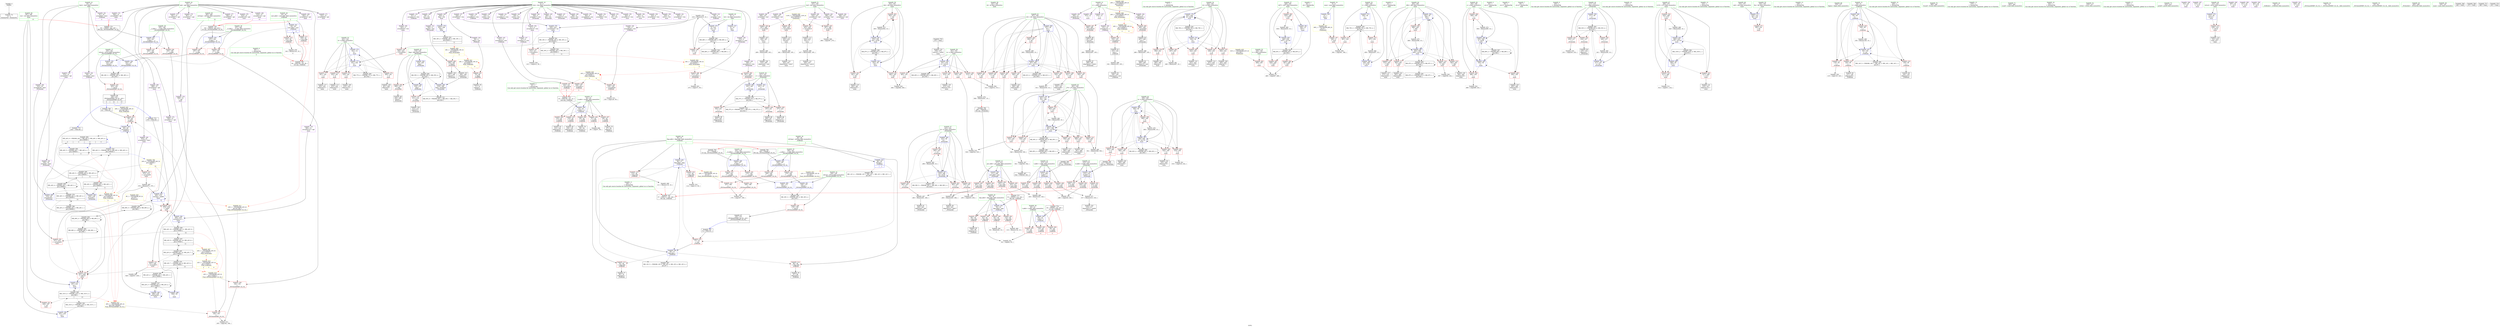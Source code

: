 digraph "SVFG" {
	label="SVFG";

	Node0x55c666468480 [shape=record,color=grey,label="{NodeID: 0\nNullPtr}"];
	Node0x55c666468480 -> Node0x55c6664aa7f0[style=solid];
	Node0x55c6664bdc00 [shape=record,color=black,label="{NodeID: 775\n181 = PHI(81, 564, 367, )\n0th arg _ZSt3minIiERKT_S2_S2_ }"];
	Node0x55c6664bdc00 -> Node0x55c6664bba80[style=solid];
	Node0x55c6664b7d60 [shape=record,color=red,label="{NodeID: 277\n451\<--341\n\<--d\nmain\n}"];
	Node0x55c6664b7d60 -> Node0x55c6664adb30[style=solid];
	Node0x55c6664a8ea0 [shape=record,color=black,label="{NodeID: 111\n426\<--425\nconv17\<--\nmain\n}"];
	Node0x55c6664a8ea0 -> Node0x55c6664c5f90[style=solid];
	Node0x55c6664b1b60 [shape=record,color=blue,label="{NodeID: 388\n508\<--59\n\<--\nmain\n}"];
	Node0x55c6664b1b60 -> Node0x55c6664ee530[style=dashed];
	Node0x55c6664ad260 [shape=record,color=red,label="{NodeID: 222\n77\<--74\n\<--call\n_Z3dfsiiiii\n}"];
	Node0x55c6664ad260 -> Node0x55c6664bb400[style=solid];
	Node0x55c6664a9890 [shape=record,color=green,label="{NodeID: 56\n347\<--348\nid\<--id_field_insensitive\nmain\n}"];
	Node0x55c6664e85c0 [shape=record,color=yellow,style=double,label="{NodeID: 665\n18V_1 = ENCHI(MR_18V_0)\npts\{50001 \}\nFun[_Z5checkiii]|{|<s1>5}}"];
	Node0x55c6664e85c0 -> Node0x55c6664b76e0[style=dashed];
	Node0x55c6664e85c0:s1 -> Node0x55c6664f9c40[style=dashed,color=red];
	Node0x55c6664b3fd0 [shape=record,color=grey,label="{NodeID: 499\n111 = Binary(110, 10, )\n|{<s0>3}}"];
	Node0x55c6664b3fd0:s0 -> Node0x55c6664be7d0[style=solid,color=red];
	Node0x55c6664baae0 [shape=record,color=red,label="{NodeID: 333\n575\<--574\n\<--arrayidx95\nmain\n}"];
	Node0x55c6664baae0 -> Node0x55c6664c6110[style=solid];
	Node0x55c6664b03d0 [shape=record,color=purple,label="{NodeID: 167\n474\<--12\n\<--s\nmain\n}"];
	Node0x55c666483bc0 [shape=record,color=green,label="{NodeID: 1\n7\<--1\n\<--dummyObj\nCan only get source location for instruction, argument, global var or function.}"];
	Node0x55c6664bdf10 [shape=record,color=black,label="{NodeID: 776\n182 = PHI(44, 365, 619, )\n1st arg _ZSt3minIiERKT_S2_S2_ }"];
	Node0x55c6664bdf10 -> Node0x55c6664bbb50[style=solid];
	Node0x55c6664f9210 [shape=record,color=yellow,style=double,label="{NodeID: 610\n22V_1 = ENCHI(MR_22V_0)\npts\{170000 \}\nFun[_ZSt3minIiERKT_S2_S2_]}"];
	Node0x55c6664f9210 -> Node0x55c6664b5f50[style=dashed];
	Node0x55c6664f9210 -> Node0x55c6664b6020[style=dashed];
	Node0x55c6664b7e30 [shape=record,color=red,label="{NodeID: 278\n394\<--343\n\<--i2\nmain\n}"];
	Node0x55c6664b7e30 -> Node0x55c6664a88f0[style=solid];
	Node0x55c6664a8f70 [shape=record,color=black,label="{NodeID: 112\n428\<--427\nidxprom19\<--sub18\nmain\n}"];
	Node0x55c6664b1c30 [shape=record,color=blue,label="{NodeID: 389\n357\<--59\ni61\<--\nmain\n}"];
	Node0x55c6664b1c30 -> Node0x55c6664b8da0[style=dashed];
	Node0x55c6664b1c30 -> Node0x55c6664b8e70[style=dashed];
	Node0x55c6664b1c30 -> Node0x55c6664b8f40[style=dashed];
	Node0x55c6664b1c30 -> Node0x55c6664b9010[style=dashed];
	Node0x55c6664b1c30 -> Node0x55c6664b90e0[style=dashed];
	Node0x55c6664b1c30 -> Node0x55c6664b91b0[style=dashed];
	Node0x55c6664b1c30 -> Node0x55c6664b9280[style=dashed];
	Node0x55c6664b1c30 -> Node0x55c6664b9350[style=dashed];
	Node0x55c6664b1c30 -> Node0x55c6664b2380[style=dashed];
	Node0x55c6664b1c30 -> Node0x55c6664f2630[style=dashed];
	Node0x55c6664ad330 [shape=record,color=red,label="{NodeID: 223\n85\<--82\n\<--call7\n_Z3dfsiiiii\n}"];
	Node0x55c6664ad330 -> Node0x55c6664bb4d0[style=solid];
	Node0x55c6664a9960 [shape=record,color=green,label="{NodeID: 57\n349\<--350\nid37\<--id37_field_insensitive\nmain\n}"];
	Node0x55c6664a9960 -> Node0x55c6664b8310[style=solid];
	Node0x55c6664a9960 -> Node0x55c6664b83e0[style=solid];
	Node0x55c6664a9960 -> Node0x55c6664b84b0[style=solid];
	Node0x55c6664a9960 -> Node0x55c6664bd210[style=solid];
	Node0x55c6664a9960 -> Node0x55c6664b2790[style=solid];
	Node0x55c6664e86a0 [shape=record,color=yellow,style=double,label="{NodeID: 666\n20V_1 = ENCHI(MR_20V_0)\npts\{140000 \}\nFun[_Z5checkiii]|{|<s2>5}}"];
	Node0x55c6664e86a0 -> Node0x55c6664b73a0[style=dashed];
	Node0x55c6664e86a0 -> Node0x55c6664b7540[style=dashed];
	Node0x55c6664e86a0:s2 -> Node0x55c6664f9d20[style=dashed,color=red];
	Node0x55c6664b4150 [shape=record,color=grey,label="{NodeID: 500\n93 = Binary(92, 10, )\n|{<s0>3}}"];
	Node0x55c6664b4150:s0 -> Node0x55c6664be0d0[style=solid,color=red];
	Node0x55c6664babb0 [shape=record,color=red,label="{NodeID: 334\n579\<--578\n\<--call97\nmain\n}"];
	Node0x55c6664babb0 -> Node0x55c6664b2040[style=solid];
	Node0x55c6664b04a0 [shape=record,color=purple,label="{NodeID: 168\n493\<--15\narrayidx52\<--opt\nmain\n}"];
	Node0x55c6664832a0 [shape=record,color=green,label="{NodeID: 2\n10\<--1\n\<--dummyObj\nCan only get source location for instruction, argument, global var or function.|{<s0>5}}"];
	Node0x55c6664832a0:s0 -> Node0x55c6664be450[style=solid,color=red];
	Node0x55c6664be0d0 [shape=record,color=black,label="{NodeID: 777\n33 = PHI(93, 133, 322, )\n0th arg _Z3dfsiiiii }"];
	Node0x55c6664be0d0 -> Node0x55c6664baf20[style=solid];
	Node0x55c6664f92f0 [shape=record,color=yellow,style=double,label="{NodeID: 611\n43V_1 = ENCHI(MR_43V_0)\npts\{45 366 \}\nFun[_ZSt3minIiERKT_S2_S2_]}"];
	Node0x55c6664f92f0 -> Node0x55c6664b5f50[style=dashed];
	Node0x55c6664b7f00 [shape=record,color=red,label="{NodeID: 279\n404\<--343\n\<--i2\nmain\n}"];
	Node0x55c6664b7f00 -> Node0x55c6664a8a90[style=solid];
	Node0x55c6664a9040 [shape=record,color=black,label="{NodeID: 113\n433\<--432\nidxprom21\<--\nmain\n}"];
	Node0x55c6664de420 [shape=record,color=black,label="{NodeID: 556\nMR_24V_5 = PHI(MR_24V_7, MR_24V_4, )\npts\{190000 \}\n|{|<s2>4}}"];
	Node0x55c6664de420 -> Node0x55c6664de420[style=dashed];
	Node0x55c6664de420 -> Node0x55c6664f6230[style=dashed];
	Node0x55c6664de420:s2 -> Node0x55c6664f9ee0[style=dashed,color=red];
	Node0x55c6664b1d00 [shape=record,color=blue,label="{NodeID: 390\n359\<--59\nk\<--\nmain\n}"];
	Node0x55c6664b1d00 -> Node0x55c6664b9420[style=dashed];
	Node0x55c6664b1d00 -> Node0x55c6664b94f0[style=dashed];
	Node0x55c6664b1d00 -> Node0x55c6664b95c0[style=dashed];
	Node0x55c6664b1d00 -> Node0x55c6664b9690[style=dashed];
	Node0x55c6664b1d00 -> Node0x55c6664b9760[style=dashed];
	Node0x55c6664b1d00 -> Node0x55c6664b1d00[style=dashed];
	Node0x55c6664b1d00 -> Node0x55c6664b22b0[style=dashed];
	Node0x55c6664b1d00 -> Node0x55c6664f2b30[style=dashed];
	Node0x55c6664ad400 [shape=record,color=red,label="{NodeID: 224\n102\<--101\n\<--arrayidx15\n_Z3dfsiiiii\n}"];
	Node0x55c6664ad400 -> Node0x55c6664aadd0[style=solid];
	Node0x55c6664a9a30 [shape=record,color=green,label="{NodeID: 58\n351\<--352\nn\<--n_field_insensitive\nmain\n}"];
	Node0x55c6664a9a30 -> Node0x55c6664b8580[style=solid];
	Node0x55c6664a9a30 -> Node0x55c6664b8650[style=solid];
	Node0x55c6664a9a30 -> Node0x55c6664b8720[style=solid];
	Node0x55c6664a9a30 -> Node0x55c6664b87f0[style=solid];
	Node0x55c6664a9a30 -> Node0x55c6664bd2e0[style=solid];
	Node0x55c6664e8780 [shape=record,color=yellow,style=double,label="{NodeID: 667\n22V_1 = ENCHI(MR_22V_0)\npts\{170000 \}\nFun[_Z5checkiii]|{<s0>5}}"];
	Node0x55c6664e8780:s0 -> Node0x55c6664f9e00[style=dashed,color=red];
	Node0x55c6664b42d0 [shape=record,color=grey,label="{NodeID: 501\n519 = cmp(518, 232, )\n}"];
	Node0x55c6664bac80 [shape=record,color=red,label="{NodeID: 335\n621\<--620\n\<--call123\nmain\n}"];
	Node0x55c6664bac80 -> Node0x55c6664b25f0[style=solid];
	Node0x55c6664b0570 [shape=record,color=purple,label="{NodeID: 169\n496\<--15\narrayidx54\<--opt\nmain\n}"];
	Node0x55c6664b0570 -> Node0x55c6664b18f0[style=solid];
	Node0x55c6664831e0 [shape=record,color=green,label="{NodeID: 3\n20\<--1\n.str\<--dummyObj\nGlob }"];
	Node0x55c6664be290 [shape=record,color=black,label="{NodeID: 778\n34 = PHI(94, 134, 325, )\n1st arg _Z3dfsiiiii }"];
	Node0x55c6664be290 -> Node0x55c6664baff0[style=solid];
	Node0x55c6664f9400 [shape=record,color=yellow,style=double,label="{NodeID: 612\n45V_1 = ENCHI(MR_45V_0)\npts\{368 190000 \}\nFun[_ZSt3minIiERKT_S2_S2_]}"];
	Node0x55c6664f9400 -> Node0x55c6664b6020[style=dashed];
	Node0x55c6664b7fd0 [shape=record,color=red,label="{NodeID: 280\n422\<--343\n\<--i2\nmain\n}"];
	Node0x55c6664b7fd0 -> Node0x55c6664a8dd0[style=solid];
	Node0x55c6664a9110 [shape=record,color=black,label="{NodeID: 114\n437\<--436\nidxprom24\<--\nmain\n}"];
	Node0x55c6664b1dd0 [shape=record,color=blue,label="{NodeID: 391\n361\<--531\nj74\<--add\nmain\n}"];
	Node0x55c6664b1dd0 -> Node0x55c6664b9830[style=dashed];
	Node0x55c6664b1dd0 -> Node0x55c6664b9900[style=dashed];
	Node0x55c6664b1dd0 -> Node0x55c6664b99d0[style=dashed];
	Node0x55c6664b1dd0 -> Node0x55c6664b9aa0[style=dashed];
	Node0x55c6664b1dd0 -> Node0x55c6664b9b70[style=dashed];
	Node0x55c6664b1dd0 -> Node0x55c6664b9c40[style=dashed];
	Node0x55c6664b1dd0 -> Node0x55c6664b21e0[style=dashed];
	Node0x55c6664b1dd0 -> Node0x55c6664f6c30[style=dashed];
	Node0x55c6664ad4d0 [shape=record,color=red,label="{NodeID: 225\n108\<--107\n\<--arrayidx17\n_Z3dfsiiiii\n|{<s0>3}}"];
	Node0x55c6664ad4d0:s0 -> Node0x55c6664be450[style=solid,color=red];
	Node0x55c6664a9b00 [shape=record,color=green,label="{NodeID: 59\n353\<--354\ni44\<--i44_field_insensitive\nmain\n}"];
	Node0x55c6664a9b00 -> Node0x55c6664b88c0[style=solid];
	Node0x55c6664a9b00 -> Node0x55c6664b8990[style=solid];
	Node0x55c6664a9b00 -> Node0x55c6664b8a60[style=solid];
	Node0x55c6664a9b00 -> Node0x55c6664bd3b0[style=solid];
	Node0x55c6664a9b00 -> Node0x55c6664b1a90[style=solid];
	Node0x55c6664b4450 [shape=record,color=grey,label="{NodeID: 502\n528 = cmp(527, 238, )\n}"];
	Node0x55c6664bad50 [shape=record,color=blue,label="{NodeID: 336\n6\<--7\nnum\<--\nGlob }"];
	Node0x55c6664bad50 -> Node0x55c6664fa1b0[style=dashed];
	Node0x55c6664b0640 [shape=record,color=purple,label="{NodeID: 170\n508\<--15\n\<--opt\nmain\n}"];
	Node0x55c6664b0640 -> Node0x55c6664b1b60[style=solid];
	Node0x55c666483360 [shape=record,color=green,label="{NodeID: 4\n22\<--1\n.str.1\<--dummyObj\nGlob }"];
	Node0x55c6664be450 [shape=record,color=black,label="{NodeID: 779\n35 = PHI(108, 142, 10, )\n2nd arg _Z3dfsiiiii }"];
	Node0x55c6664be450 -> Node0x55c6664bb0c0[style=solid];
	Node0x55c6664b80a0 [shape=record,color=red,label="{NodeID: 281\n436\<--343\n\<--i2\nmain\n}"];
	Node0x55c6664b80a0 -> Node0x55c6664a9110[style=solid];
	Node0x55c6664a91e0 [shape=record,color=black,label="{NodeID: 115\n440\<--439\nconv26\<--\nmain\n}"];
	Node0x55c6664a91e0 -> Node0x55c6664c5c90[style=solid];
	Node0x55c6664b1ea0 [shape=record,color=blue,label="{NodeID: 392\n363\<--59\nd82\<--\nmain\n}"];
	Node0x55c6664b1ea0 -> Node0x55c6664b9d10[style=dashed];
	Node0x55c6664b1ea0 -> Node0x55c6664b9de0[style=dashed];
	Node0x55c6664b1ea0 -> Node0x55c6664b9eb0[style=dashed];
	Node0x55c6664b1ea0 -> Node0x55c6664b9f80[style=dashed];
	Node0x55c6664b1ea0 -> Node0x55c6664ba050[style=dashed];
	Node0x55c6664b1ea0 -> Node0x55c6664b1ea0[style=dashed];
	Node0x55c6664b1ea0 -> Node0x55c6664b2110[style=dashed];
	Node0x55c6664b1ea0 -> Node0x55c6664f7130[style=dashed];
	Node0x55c6664ad5a0 [shape=record,color=red,label="{NodeID: 226\n129\<--128\n\<--arrayidx26\n_Z3dfsiiiii\n}"];
	Node0x55c6664ad5a0 -> Node0x55c6664b5350[style=solid];
	Node0x55c6664a9bd0 [shape=record,color=green,label="{NodeID: 60\n355\<--356\nj\<--j_field_insensitive\nmain\n}"];
	Node0x55c6664a9bd0 -> Node0x55c6664b8b30[style=solid];
	Node0x55c6664a9bd0 -> Node0x55c6664b8c00[style=solid];
	Node0x55c6664a9bd0 -> Node0x55c6664b8cd0[style=solid];
	Node0x55c6664a9bd0 -> Node0x55c6664b1820[style=solid];
	Node0x55c6664a9bd0 -> Node0x55c6664b19c0[style=solid];
	Node0x55c6664b45d0 [shape=record,color=grey,label="{NodeID: 503\n413 = cmp(412, 59, )\n}"];
	Node0x55c6664bae20 [shape=record,color=blue,label="{NodeID: 337\n9\<--10\ntot\<--\nGlob }"];
	Node0x55c6664bae20 -> Node0x55c6664e2420[style=dashed];
	Node0x55c6664b0710 [shape=record,color=purple,label="{NodeID: 171\n523\<--15\narrayidx69\<--opt\nmain\n}"];
	Node0x55c666468e00 [shape=record,color=green,label="{NodeID: 5\n24\<--1\n.str.2\<--dummyObj\nGlob }"];
	Node0x55c6664be610 [shape=record,color=black,label="{NodeID: 780\n36 = PHI(109, 144, 59, )\n3rd arg _Z3dfsiiiii }"];
	Node0x55c6664be610 -> Node0x55c6664bb190[style=solid];
	Node0x55c6664b8170 [shape=record,color=red,label="{NodeID: 282\n447\<--343\n\<--i2\nmain\n}"];
	Node0x55c6664b8170 -> Node0x55c6664c5810[style=solid];
	Node0x55c6664ada60 [shape=record,color=black,label="{NodeID: 116\n442\<--441\nidxprom28\<--sub27\nmain\n}"];
	Node0x55c6664e9560 [shape=record,color=black,label="{NodeID: 559\nMR_22V_10 = PHI(MR_22V_11, MR_22V_9, )\npts\{170000 \}\n|{|<s4>12}}"];
	Node0x55c6664e9560 -> Node0x55c6664baa10[style=dashed];
	Node0x55c6664e9560 -> Node0x55c6664babb0[style=dashed];
	Node0x55c6664e9560 -> Node0x55c6664b2040[style=dashed];
	Node0x55c6664e9560 -> Node0x55c6664e5120[style=dashed];
	Node0x55c6664e9560:s4 -> Node0x55c6664f9210[style=dashed,color=red];
	Node0x55c6664b1f70 [shape=record,color=blue,label="{NodeID: 393\n365\<--576\nref.tmp\<--add96\nmain\n|{|<s3>12}}"];
	Node0x55c6664b1f70 -> Node0x55c6664babb0[style=dashed];
	Node0x55c6664b1f70 -> Node0x55c6664b1f70[style=dashed];
	Node0x55c6664b1f70 -> Node0x55c6664e4c20[style=dashed];
	Node0x55c6664b1f70:s3 -> Node0x55c6664f92f0[style=dashed,color=red];
	Node0x55c6664ad670 [shape=record,color=red,label="{NodeID: 227\n142\<--141\n\<--arrayidx34\n_Z3dfsiiiii\n|{<s0>4}}"];
	Node0x55c6664ad670:s0 -> Node0x55c6664be450[style=solid,color=red];
	Node0x55c6664a9ca0 [shape=record,color=green,label="{NodeID: 61\n357\<--358\ni61\<--i61_field_insensitive\nmain\n}"];
	Node0x55c6664a9ca0 -> Node0x55c6664b8da0[style=solid];
	Node0x55c6664a9ca0 -> Node0x55c6664b8e70[style=solid];
	Node0x55c6664a9ca0 -> Node0x55c6664b8f40[style=solid];
	Node0x55c6664a9ca0 -> Node0x55c6664b9010[style=solid];
	Node0x55c6664a9ca0 -> Node0x55c6664b90e0[style=solid];
	Node0x55c6664a9ca0 -> Node0x55c6664b91b0[style=solid];
	Node0x55c6664a9ca0 -> Node0x55c6664b9280[style=solid];
	Node0x55c6664a9ca0 -> Node0x55c6664b9350[style=solid];
	Node0x55c6664a9ca0 -> Node0x55c6664b1c30[style=solid];
	Node0x55c6664a9ca0 -> Node0x55c6664b2380[style=solid];
	Node0x55c6664b4750 [shape=record,color=grey,label="{NodeID: 504\n514 = cmp(512, 513, )\n}"];
	Node0x55c6664baf20 [shape=record,color=blue,label="{NodeID: 338\n38\<--33\ndep.addr\<--dep\n_Z3dfsiiiii\n}"];
	Node0x55c6664baf20 -> Node0x55c6664abfb0[style=dashed];
	Node0x55c6664baf20 -> Node0x55c6664ac080[style=dashed];
	Node0x55c6664baf20 -> Node0x55c6664ac150[style=dashed];
	Node0x55c6664baf20 -> Node0x55c6664ac220[style=dashed];
	Node0x55c6664b07e0 [shape=record,color=purple,label="{NodeID: 172\n526\<--15\narrayidx71\<--opt\nmain\n}"];
	Node0x55c6664b07e0 -> Node0x55c6664ba940[style=solid];
	Node0x55c6664686d0 [shape=record,color=green,label="{NodeID: 6\n26\<--1\n.str.3\<--dummyObj\nGlob }"];
	Node0x55c6664be7d0 [shape=record,color=black,label="{NodeID: 781\n37 = PHI(111, 146, 326, )\n4th arg _Z3dfsiiiii }"];
	Node0x55c6664be7d0 -> Node0x55c6664bb260[style=solid];
	Node0x55c6664b8240 [shape=record,color=red,label="{NodeID: 283\n468\<--345\n\<--t\nmain\n}"];
	Node0x55c6664b8240 -> Node0x55c6664cae20[style=solid];
	Node0x55c6664adb30 [shape=record,color=black,label="{NodeID: 117\n452\<--451\nidxprom31\<--\nmain\n}"];
	Node0x55c6664e9a30 [shape=record,color=black,label="{NodeID: 560\nMR_101V_4 = PHI(MR_101V_5, MR_101V_3, )\npts\{368 \}\n|{|<s4>13}}"];
	Node0x55c6664e9a30 -> Node0x55c6664ba120[style=dashed];
	Node0x55c6664e9a30 -> Node0x55c6664bac80[style=dashed];
	Node0x55c6664e9a30 -> Node0x55c6664b25f0[style=dashed];
	Node0x55c6664e9a30 -> Node0x55c6664f3f30[style=dashed];
	Node0x55c6664e9a30:s4 -> Node0x55c6664f9400[style=dashed,color=red];
	Node0x55c6664b2040 [shape=record,color=blue,label="{NodeID: 394\n585\<--579\narrayidx101\<--\nmain\n}"];
	Node0x55c6664b2040 -> Node0x55c6664e9560[style=dashed];
	Node0x55c6664ad740 [shape=record,color=red,label="{NodeID: 228\n178\<--158\n\<--retval\n_ZSt3maxIiERKT_S2_S2_\n}"];
	Node0x55c6664ad740 -> Node0x55c6664ab2b0[style=solid];
	Node0x55c6664a9d70 [shape=record,color=green,label="{NodeID: 62\n359\<--360\nk\<--k_field_insensitive\nmain\n}"];
	Node0x55c6664a9d70 -> Node0x55c6664b9420[style=solid];
	Node0x55c6664a9d70 -> Node0x55c6664b94f0[style=solid];
	Node0x55c6664a9d70 -> Node0x55c6664b95c0[style=solid];
	Node0x55c6664a9d70 -> Node0x55c6664b9690[style=solid];
	Node0x55c6664a9d70 -> Node0x55c6664b9760[style=solid];
	Node0x55c6664a9d70 -> Node0x55c6664b1d00[style=solid];
	Node0x55c6664a9d70 -> Node0x55c6664b22b0[style=solid];
	Node0x55c6664b48d0 [shape=record,color=grey,label="{NodeID: 505\n557 = cmp(556, 232, )\n}"];
	Node0x55c6664baff0 [shape=record,color=blue,label="{NodeID: 339\n40\<--34\nt.addr\<--t\n_Z3dfsiiiii\n}"];
	Node0x55c6664baff0 -> Node0x55c6664ac2f0[style=dashed];
	Node0x55c6664baff0 -> Node0x55c6664ac3c0[style=dashed];
	Node0x55c6664baff0 -> Node0x55c6664ac490[style=dashed];
	Node0x55c6664b08b0 [shape=record,color=purple,label="{NodeID: 173\n561\<--15\narrayidx87\<--opt\nmain\n}"];
	Node0x55c6664a78c0 [shape=record,color=green,label="{NodeID: 7\n28\<--1\n.str.4\<--dummyObj\nGlob }"];
	Node0x55c6664be990 [shape=record,color=black,label="{NodeID: 782\n156 = PHI(46, )\n0th arg _ZSt3maxIiERKT_S2_S2_ }"];
	Node0x55c6664be990 -> Node0x55c6664bb740[style=solid];
	Node0x55c6664b8310 [shape=record,color=red,label="{NodeID: 284\n467\<--349\n\<--id37\nmain\n}"];
	Node0x55c6664b8310 -> Node0x55c6664cae20[style=solid];
	Node0x55c6664adc00 [shape=record,color=black,label="{NodeID: 118\n478\<--475\nconv43\<--call42\nmain\n}"];
	Node0x55c6664adc00 -> Node0x55c6664bd2e0[style=solid];
	Node0x55c6664b2110 [shape=record,color=blue,label="{NodeID: 395\n363\<--589\nd82\<--inc103\nmain\n}"];
	Node0x55c6664b2110 -> Node0x55c6664b9d10[style=dashed];
	Node0x55c6664b2110 -> Node0x55c6664b9de0[style=dashed];
	Node0x55c6664b2110 -> Node0x55c6664b9eb0[style=dashed];
	Node0x55c6664b2110 -> Node0x55c6664b9f80[style=dashed];
	Node0x55c6664b2110 -> Node0x55c6664ba050[style=dashed];
	Node0x55c6664b2110 -> Node0x55c6664b1ea0[style=dashed];
	Node0x55c6664b2110 -> Node0x55c6664b2110[style=dashed];
	Node0x55c6664b2110 -> Node0x55c6664f7130[style=dashed];
	Node0x55c6664ad810 [shape=record,color=red,label="{NodeID: 229\n166\<--160\n\<--__a.addr\n_ZSt3maxIiERKT_S2_S2_\n}"];
	Node0x55c6664ad810 -> Node0x55c6664b59a0[style=solid];
	Node0x55c6664a9e40 [shape=record,color=green,label="{NodeID: 63\n361\<--362\nj74\<--j74_field_insensitive\nmain\n}"];
	Node0x55c6664a9e40 -> Node0x55c6664b9830[style=solid];
	Node0x55c6664a9e40 -> Node0x55c6664b9900[style=solid];
	Node0x55c6664a9e40 -> Node0x55c6664b99d0[style=solid];
	Node0x55c6664a9e40 -> Node0x55c6664b9aa0[style=solid];
	Node0x55c6664a9e40 -> Node0x55c6664b9b70[style=solid];
	Node0x55c6664a9e40 -> Node0x55c6664b9c40[style=solid];
	Node0x55c6664a9e40 -> Node0x55c6664b1dd0[style=solid];
	Node0x55c6664a9e40 -> Node0x55c6664b21e0[style=solid];
	Node0x55c6664b4a50 [shape=record,color=grey,label="{NodeID: 506\n58 = cmp(57, 59, )\n}"];
	Node0x55c6664bb0c0 [shape=record,color=blue,label="{NodeID: 340\n42\<--35\nd.addr\<--d\n_Z3dfsiiiii\n}"];
	Node0x55c6664bb0c0 -> Node0x55c6664ac560[style=dashed];
	Node0x55c6664bb0c0 -> Node0x55c6664ac630[style=dashed];
	Node0x55c6664bb0c0 -> Node0x55c6664ac700[style=dashed];
	Node0x55c6664bb0c0 -> Node0x55c6664ac7d0[style=dashed];
	Node0x55c6664bb0c0 -> Node0x55c6664ac8a0[style=dashed];
	Node0x55c6664b0980 [shape=record,color=purple,label="{NodeID: 174\n564\<--15\narrayidx89\<--opt\nmain\n|{<s0>12}}"];
	Node0x55c6664b0980:s0 -> Node0x55c6664bdc00[style=solid,color=red];
	Node0x55c6664a7950 [shape=record,color=green,label="{NodeID: 8\n59\<--1\n\<--dummyObj\nCan only get source location for instruction, argument, global var or function.|{<s0>5}}"];
	Node0x55c6664a7950:s0 -> Node0x55c6664be610[style=solid,color=red];
	Node0x55c6664beaa0 [shape=record,color=black,label="{NodeID: 783\n157 = PHI(48, )\n1st arg _ZSt3maxIiERKT_S2_S2_ }"];
	Node0x55c6664beaa0 -> Node0x55c6664bb810[style=solid];
	Node0x55c6664b83e0 [shape=record,color=red,label="{NodeID: 285\n628\<--349\n\<--id37\nmain\n}"];
	Node0x55c6664adcd0 [shape=record,color=black,label="{NodeID: 119\n492\<--491\nidxprom51\<--\nmain\n}"];
	Node0x55c6664b21e0 [shape=record,color=blue,label="{NodeID: 396\n361\<--594\nj74\<--inc106\nmain\n}"];
	Node0x55c6664b21e0 -> Node0x55c6664b9830[style=dashed];
	Node0x55c6664b21e0 -> Node0x55c6664b9900[style=dashed];
	Node0x55c6664b21e0 -> Node0x55c6664b99d0[style=dashed];
	Node0x55c6664b21e0 -> Node0x55c6664b9aa0[style=dashed];
	Node0x55c6664b21e0 -> Node0x55c6664b9b70[style=dashed];
	Node0x55c6664b21e0 -> Node0x55c6664b9c40[style=dashed];
	Node0x55c6664b21e0 -> Node0x55c6664b21e0[style=dashed];
	Node0x55c6664b21e0 -> Node0x55c6664f6c30[style=dashed];
	Node0x55c6664ad8e0 [shape=record,color=red,label="{NodeID: 230\n175\<--160\n\<--__a.addr\n_ZSt3maxIiERKT_S2_S2_\n}"];
	Node0x55c6664ad8e0 -> Node0x55c6664bb9b0[style=solid];
	Node0x55c6664a9f10 [shape=record,color=green,label="{NodeID: 64\n363\<--364\nd82\<--d82_field_insensitive\nmain\n}"];
	Node0x55c6664a9f10 -> Node0x55c6664b9d10[style=solid];
	Node0x55c6664a9f10 -> Node0x55c6664b9de0[style=solid];
	Node0x55c6664a9f10 -> Node0x55c6664b9eb0[style=solid];
	Node0x55c6664a9f10 -> Node0x55c6664b9f80[style=solid];
	Node0x55c6664a9f10 -> Node0x55c6664ba050[style=solid];
	Node0x55c6664a9f10 -> Node0x55c6664b1ea0[style=solid];
	Node0x55c6664a9f10 -> Node0x55c6664b2110[style=solid];
	Node0x55c6664b4bd0 [shape=record,color=grey,label="{NodeID: 507\n541 = cmp(540, 542, )\n}"];
	Node0x55c6664b4bd0 -> Node0x55c6664c3ef0[style=solid];
	Node0x55c6664bb190 [shape=record,color=blue,label="{NodeID: 341\n44\<--36\ncost.addr\<--cost\n_Z3dfsiiiii\n|{|<s3>2}}"];
	Node0x55c6664bb190 -> Node0x55c6664ac970[style=dashed];
	Node0x55c6664bb190 -> Node0x55c6664aca40[style=dashed];
	Node0x55c6664bb190 -> Node0x55c6664ad330[style=dashed];
	Node0x55c6664bb190:s3 -> Node0x55c6664f92f0[style=dashed,color=red];
	Node0x55c6664b0a50 [shape=record,color=purple,label="{NodeID: 175\n567\<--15\narrayidx91\<--opt\nmain\n}"];
	Node0x55c666482fc0 [shape=record,color=green,label="{NodeID: 9\n105\<--1\n\<--dummyObj\nCan only get source location for instruction, argument, global var or function.}"];
	Node0x55c6664bebb0 [shape=record,color=black,label="{NodeID: 784\n208 = PHI(548, )\n0th arg _Z5checkiii }"];
	Node0x55c6664bebb0 -> Node0x55c6664bbdc0[style=solid];
	Node0x55c6664b84b0 [shape=record,color=red,label="{NodeID: 286\n635\<--349\n\<--id37\nmain\n}"];
	Node0x55c6664b84b0 -> Node0x55c6664b39d0[style=solid];
	Node0x55c6664adda0 [shape=record,color=black,label="{NodeID: 120\n495\<--494\nidxprom53\<--\nmain\n}"];
	Node0x55c6664ea930 [shape=record,color=black,label="{NodeID: 563\nMR_53V_3 = PHI(MR_53V_4, MR_53V_2, )\npts\{218 \}\n}"];
	Node0x55c6664ea930 -> Node0x55c6664b69e0[style=dashed];
	Node0x55c6664ea930 -> Node0x55c6664b6ab0[style=dashed];
	Node0x55c6664ea930 -> Node0x55c6664b6b80[style=dashed];
	Node0x55c6664ea930 -> Node0x55c6664bc1d0[style=dashed];
	Node0x55c6664b22b0 [shape=record,color=blue,label="{NodeID: 397\n359\<--600\nk\<--inc110\nmain\n}"];
	Node0x55c6664b22b0 -> Node0x55c6664b9420[style=dashed];
	Node0x55c6664b22b0 -> Node0x55c6664b94f0[style=dashed];
	Node0x55c6664b22b0 -> Node0x55c6664b95c0[style=dashed];
	Node0x55c6664b22b0 -> Node0x55c6664b9690[style=dashed];
	Node0x55c6664b22b0 -> Node0x55c6664b9760[style=dashed];
	Node0x55c6664b22b0 -> Node0x55c6664b1d00[style=dashed];
	Node0x55c6664b22b0 -> Node0x55c6664b22b0[style=dashed];
	Node0x55c6664b22b0 -> Node0x55c6664f2b30[style=dashed];
	Node0x55c6664b5840 [shape=record,color=red,label="{NodeID: 231\n168\<--162\n\<--__b.addr\n_ZSt3maxIiERKT_S2_S2_\n}"];
	Node0x55c6664b5840 -> Node0x55c6664b5a70[style=solid];
	Node0x55c6664a9fe0 [shape=record,color=green,label="{NodeID: 65\n365\<--366\nref.tmp\<--ref.tmp_field_insensitive\nmain\n|{|<s1>12}}"];
	Node0x55c6664a9fe0 -> Node0x55c6664b1f70[style=solid];
	Node0x55c6664a9fe0:s1 -> Node0x55c6664bdf10[style=solid,color=red];
	Node0x55c6664b4d50 [shape=record,color=grey,label="{NodeID: 508\n398 = cmp(397, 275, )\n}"];
	Node0x55c6664bb260 [shape=record,color=blue,label="{NodeID: 342\n46\<--37\nflag.addr\<--flag\n_Z3dfsiiiii\n|{|<s5>1}}"];
	Node0x55c6664bb260 -> Node0x55c6664accb0[style=dashed];
	Node0x55c6664bb260 -> Node0x55c6664acd80[style=dashed];
	Node0x55c6664bb260 -> Node0x55c6664ad260[style=dashed];
	Node0x55c6664bb260 -> Node0x55c6664bb400[style=dashed];
	Node0x55c6664bb260 -> Node0x55c6664f5330[style=dashed];
	Node0x55c6664bb260:s5 -> Node0x55c6664e7a00[style=dashed,color=red];
	Node0x55c6664b0b20 [shape=record,color=purple,label="{NodeID: 176\n570\<--15\narrayidx93\<--opt\nmain\n}"];
	Node0x55c6664b0b20 -> Node0x55c6664baa10[style=solid];
	Node0x55c666483090 [shape=record,color=green,label="{NodeID: 10\n120\<--1\n\<--dummyObj\nCan only get source location for instruction, argument, global var or function.}"];
	Node0x55c6664becc0 [shape=record,color=black,label="{NodeID: 785\n209 = PHI(551, )\n1st arg _Z5checkiii }"];
	Node0x55c6664becc0 -> Node0x55c6664bbe90[style=solid];
	Node0x55c6664b8580 [shape=record,color=red,label="{NodeID: 287\n483\<--351\n\<--n\nmain\n}"];
	Node0x55c6664b8580 -> Node0x55c6664cb8a0[style=solid];
	Node0x55c6664ade70 [shape=record,color=black,label="{NodeID: 121\n522\<--521\nidxprom68\<--\nmain\n}"];
	Node0x55c6664eae30 [shape=record,color=black,label="{NodeID: 564\nMR_24V_2 = PHI(MR_24V_3, MR_24V_1, )\npts\{190000 \}\n|{|<s3>5}}"];
	Node0x55c6664eae30 -> Node0x55c6664bc100[style=dashed];
	Node0x55c6664eae30 -> Node0x55c6664bc850[style=dashed];
	Node0x55c6664eae30 -> Node0x55c6664e1020[style=dashed];
	Node0x55c6664eae30:s3 -> Node0x55c6664f9ee0[style=dashed,color=red];
	Node0x55c6664b2380 [shape=record,color=blue,label="{NodeID: 398\n357\<--605\ni61\<--inc113\nmain\n}"];
	Node0x55c6664b2380 -> Node0x55c6664b8da0[style=dashed];
	Node0x55c6664b2380 -> Node0x55c6664b8e70[style=dashed];
	Node0x55c6664b2380 -> Node0x55c6664b8f40[style=dashed];
	Node0x55c6664b2380 -> Node0x55c6664b9010[style=dashed];
	Node0x55c6664b2380 -> Node0x55c6664b90e0[style=dashed];
	Node0x55c6664b2380 -> Node0x55c6664b91b0[style=dashed];
	Node0x55c6664b2380 -> Node0x55c6664b9280[style=dashed];
	Node0x55c6664b2380 -> Node0x55c6664b9350[style=dashed];
	Node0x55c6664b2380 -> Node0x55c6664b2380[style=dashed];
	Node0x55c6664b2380 -> Node0x55c6664f2630[style=dashed];
	Node0x55c6664b58d0 [shape=record,color=red,label="{NodeID: 232\n172\<--162\n\<--__b.addr\n_ZSt3maxIiERKT_S2_S2_\n}"];
	Node0x55c6664b58d0 -> Node0x55c6664bb8e0[style=solid];
	Node0x55c6664aa0b0 [shape=record,color=green,label="{NodeID: 66\n367\<--368\nres\<--res_field_insensitive\nmain\n|{|<s3>13}}"];
	Node0x55c6664aa0b0 -> Node0x55c6664ba120[style=solid];
	Node0x55c6664aa0b0 -> Node0x55c6664b2450[style=solid];
	Node0x55c6664aa0b0 -> Node0x55c6664b25f0[style=solid];
	Node0x55c6664aa0b0:s3 -> Node0x55c6664bdc00[style=solid,color=red];
	Node0x55c6664b4ed0 [shape=record,color=grey,label="{NodeID: 509\n383 = cmp(381, 382, )\n}"];
	Node0x55c6664bb330 [shape=record,color=blue,label="{NodeID: 343\n48\<--59\nref.tmp\<--\n_Z3dfsiiiii\n|{|<s2>1}}"];
	Node0x55c6664bb330 -> Node0x55c6664ad260[style=dashed];
	Node0x55c6664bb330 -> Node0x55c6664f5830[style=dashed];
	Node0x55c6664bb330:s2 -> Node0x55c6664e7b10[style=dashed,color=red];
	Node0x55c6664b0bf0 [shape=record,color=purple,label="{NodeID: 177\n582\<--15\narrayidx99\<--opt\nmain\n}"];
	Node0x55c666483950 [shape=record,color=green,label="{NodeID: 11\n146\<--1\n\<--dummyObj\nCan only get source location for instruction, argument, global var or function.|{<s0>4}}"];
	Node0x55c666483950:s0 -> Node0x55c6664be7d0[style=solid,color=red];
	Node0x55c6664bedd0 [shape=record,color=black,label="{NodeID: 786\n210 = PHI(552, )\n2nd arg _Z5checkiii }"];
	Node0x55c6664bedd0 -> Node0x55c6664bbf60[style=solid];
	Node0x55c6664f9b60 [shape=record,color=yellow,style=double,label="{NodeID: 620\n16V_1 = ENCHI(MR_16V_0)\npts\{50000 \}\nFun[_Z3dfsiiiii]|{|<s3>3|<s4>4}}"];
	Node0x55c6664f9b60 -> Node0x55c6664ad4d0[style=dashed];
	Node0x55c6664f9b60 -> Node0x55c6664ad5a0[style=dashed];
	Node0x55c6664f9b60 -> Node0x55c6664ad670[style=dashed];
	Node0x55c6664f9b60:s3 -> Node0x55c6664f9b60[style=dashed,color=red];
	Node0x55c6664f9b60:s4 -> Node0x55c6664f9b60[style=dashed,color=red];
	Node0x55c6664b8650 [shape=record,color=red,label="{NodeID: 288\n513\<--351\n\<--n\nmain\n}"];
	Node0x55c6664b8650 -> Node0x55c6664b4750[style=solid];
	Node0x55c6664adf40 [shape=record,color=black,label="{NodeID: 122\n525\<--524\nidxprom70\<--\nmain\n}"];
	Node0x55c6664b2450 [shape=record,color=blue,label="{NodeID: 399\n367\<--238\nres\<--\nmain\n}"];
	Node0x55c6664b2450 -> Node0x55c6664e9a30[style=dashed];
	Node0x55c6664b59a0 [shape=record,color=red,label="{NodeID: 233\n167\<--166\n\<--\n_ZSt3maxIiERKT_S2_S2_\n}"];
	Node0x55c6664b59a0 -> Node0x55c6664cafa0[style=solid];
	Node0x55c6664aa180 [shape=record,color=green,label="{NodeID: 67\n369\<--370\ni115\<--i115_field_insensitive\nmain\n}"];
	Node0x55c6664aa180 -> Node0x55c6664ba1f0[style=solid];
	Node0x55c6664aa180 -> Node0x55c6664ba2c0[style=solid];
	Node0x55c6664aa180 -> Node0x55c6664ba390[style=solid];
	Node0x55c6664aa180 -> Node0x55c6664b2520[style=solid];
	Node0x55c6664aa180 -> Node0x55c6664b26c0[style=solid];
	Node0x55c6664b5050 [shape=record,color=grey,label="{NodeID: 510\n536 = cmp(534, 535, )\n}"];
	Node0x55c6664bb400 [shape=record,color=blue,label="{NodeID: 344\n46\<--77\nflag.addr\<--\n_Z3dfsiiiii\n}"];
	Node0x55c6664bb400 -> Node0x55c6664acb10[style=dashed];
	Node0x55c6664bb400 -> Node0x55c6664acbe0[style=dashed];
	Node0x55c6664bb400 -> Node0x55c6664f5330[style=dashed];
	Node0x55c6664b0cc0 [shape=record,color=purple,label="{NodeID: 178\n585\<--15\narrayidx101\<--opt\nmain\n}"];
	Node0x55c6664b0cc0 -> Node0x55c6664b2040[style=solid];
	Node0x55c666483a20 [shape=record,color=green,label="{NodeID: 12\n232\<--1\n\<--dummyObj\nCan only get source location for instruction, argument, global var or function.}"];
	Node0x55c6664f9c40 [shape=record,color=yellow,style=double,label="{NodeID: 621\n18V_1 = ENCHI(MR_18V_0)\npts\{50001 \}\nFun[_Z3dfsiiiii]|{|<s1>3|<s2>4}}"];
	Node0x55c6664f9c40 -> Node0x55c6664ad190[style=dashed];
	Node0x55c6664f9c40:s1 -> Node0x55c6664f9c40[style=dashed,color=red];
	Node0x55c6664f9c40:s2 -> Node0x55c6664f9c40[style=dashed,color=red];
	Node0x55c6664b8720 [shape=record,color=red,label="{NodeID: 289\n535\<--351\n\<--n\nmain\n}"];
	Node0x55c6664b8720 -> Node0x55c6664b5050[style=solid];
	Node0x55c6664ae010 [shape=record,color=black,label="{NodeID: 123\n560\<--559\nidxprom86\<--\nmain\n}"];
	Node0x55c6664b2520 [shape=record,color=blue,label="{NodeID: 400\n369\<--59\ni115\<--\nmain\n}"];
	Node0x55c6664b2520 -> Node0x55c6664ba1f0[style=dashed];
	Node0x55c6664b2520 -> Node0x55c6664ba2c0[style=dashed];
	Node0x55c6664b2520 -> Node0x55c6664ba390[style=dashed];
	Node0x55c6664b2520 -> Node0x55c6664b26c0[style=dashed];
	Node0x55c6664b2520 -> Node0x55c6664f4430[style=dashed];
	Node0x55c6664b5a70 [shape=record,color=red,label="{NodeID: 234\n169\<--168\n\<--\n_ZSt3maxIiERKT_S2_S2_\n}"];
	Node0x55c6664b5a70 -> Node0x55c6664cafa0[style=solid];
	Node0x55c6664aa250 [shape=record,color=green,label="{NodeID: 68\n374\<--375\ncall\<--call_field_insensitive\nmain\n}"];
	Node0x55c6664aa250 -> Node0x55c6664bc9f0[style=solid];
	Node0x55c6664b51d0 [shape=record,color=grey,label="{NodeID: 511\n612 = cmp(611, 232, )\n}"];
	Node0x55c6664bb4d0 [shape=record,color=blue,label="{NodeID: 345\n88\<--85\narrayidx9\<--\n_Z3dfsiiiii\n}"];
	Node0x55c6664bb4d0 -> Node0x55c6664f6230[style=dashed];
	Node0x55c6664b0d90 [shape=record,color=purple,label="{NodeID: 179\n616\<--15\narrayidx120\<--opt\nmain\n}"];
	Node0x55c666483430 [shape=record,color=green,label="{NodeID: 13\n238\<--1\n\<--dummyObj\nCan only get source location for instruction, argument, global var or function.}"];
	Node0x55c6664f9d20 [shape=record,color=yellow,style=double,label="{NodeID: 622\n20V_1 = ENCHI(MR_20V_0)\npts\{140000 \}\nFun[_Z3dfsiiiii]|{|<s1>3|<s2>4}}"];
	Node0x55c6664f9d20 -> Node0x55c6664ad400[style=dashed];
	Node0x55c6664f9d20:s1 -> Node0x55c6664f9d20[style=dashed,color=red];
	Node0x55c6664f9d20:s2 -> Node0x55c6664f9d20[style=dashed,color=red];
	Node0x55c6664b87f0 [shape=record,color=red,label="{NodeID: 290\n614\<--351\n\<--n\nmain\n}"];
	Node0x55c6664b87f0 -> Node0x55c6664ae5c0[style=solid];
	Node0x55c6664ae0e0 [shape=record,color=black,label="{NodeID: 124\n563\<--562\nidxprom88\<--\nmain\n}"];
	Node0x55c6664b25f0 [shape=record,color=blue,label="{NodeID: 401\n367\<--621\nres\<--\nmain\n}"];
	Node0x55c6664b25f0 -> Node0x55c6664e9a30[style=dashed];
	Node0x55c6664b5b40 [shape=record,color=red,label="{NodeID: 235\n203\<--183\n\<--retval\n_ZSt3minIiERKT_S2_S2_\n}"];
	Node0x55c6664b5b40 -> Node0x55c6664ab380[style=solid];
	Node0x55c6664aa320 [shape=record,color=green,label="{NodeID: 69\n376\<--377\nfopen\<--fopen_field_insensitive\n}"];
	Node0x55c6664b5350 [shape=record,color=grey,label="{NodeID: 512\n130 = cmp(129, 59, )\n}"];
	Node0x55c6664bb5a0 [shape=record,color=blue,label="{NodeID: 346\n50\<--59\ni\<--\n_Z3dfsiiiii\n}"];
	Node0x55c6664bb5a0 -> Node0x55c6664ace50[style=dashed];
	Node0x55c6664bb5a0 -> Node0x55c6664acf20[style=dashed];
	Node0x55c6664bb5a0 -> Node0x55c6664acff0[style=dashed];
	Node0x55c6664bb5a0 -> Node0x55c6664ad0c0[style=dashed];
	Node0x55c6664bb5a0 -> Node0x55c6664bb670[style=dashed];
	Node0x55c6664bb5a0 -> Node0x55c6664f5d30[style=dashed];
	Node0x55c6664b0e60 [shape=record,color=purple,label="{NodeID: 180\n619\<--15\narrayidx122\<--opt\nmain\n|{<s0>13}}"];
	Node0x55c6664b0e60:s0 -> Node0x55c6664bdf10[style=solid,color=red];
	Node0x55c666483500 [shape=record,color=green,label="{NodeID: 14\n249\<--1\n\<--dummyObj\nCan only get source location for instruction, argument, global var or function.}"];
	Node0x55c6664f9e00 [shape=record,color=yellow,style=double,label="{NodeID: 623\n22V_1 = ENCHI(MR_22V_0)\npts\{170000 \}\nFun[_Z3dfsiiiii]|{|<s1>2|<s2>3|<s3>4}}"];
	Node0x55c6664f9e00 -> Node0x55c6664ad330[style=dashed];
	Node0x55c6664f9e00:s1 -> Node0x55c6664f9210[style=dashed,color=red];
	Node0x55c6664f9e00:s2 -> Node0x55c6664f9e00[style=dashed,color=red];
	Node0x55c6664f9e00:s3 -> Node0x55c6664f9e00[style=dashed,color=red];
	Node0x55c6664b88c0 [shape=record,color=red,label="{NodeID: 291\n482\<--353\n\<--i44\nmain\n}"];
	Node0x55c6664b88c0 -> Node0x55c6664cb8a0[style=solid];
	Node0x55c6664ae1b0 [shape=record,color=black,label="{NodeID: 125\n566\<--565\nidxprom90\<--\nmain\n}"];
	Node0x55c6664b26c0 [shape=record,color=blue,label="{NodeID: 402\n369\<--625\ni115\<--inc125\nmain\n}"];
	Node0x55c6664b26c0 -> Node0x55c6664ba1f0[style=dashed];
	Node0x55c6664b26c0 -> Node0x55c6664ba2c0[style=dashed];
	Node0x55c6664b26c0 -> Node0x55c6664ba390[style=dashed];
	Node0x55c6664b26c0 -> Node0x55c6664b26c0[style=dashed];
	Node0x55c6664b26c0 -> Node0x55c6664f4430[style=dashed];
	Node0x55c6664b5c10 [shape=record,color=red,label="{NodeID: 236\n193\<--185\n\<--__a.addr\n_ZSt3minIiERKT_S2_S2_\n}"];
	Node0x55c6664b5c10 -> Node0x55c6664b6020[style=solid];
	Node0x55c6664aa3f0 [shape=record,color=green,label="{NodeID: 70\n389\<--390\nfscanf\<--fscanf_field_insensitive\n}"];
	Node0x55c6664b54d0 [shape=record,color=grey,label="{NodeID: 513\n195 = cmp(192, 194, )\n}"];
	Node0x55c6664bb670 [shape=record,color=blue,label="{NodeID: 347\n50\<--150\ni\<--inc\n_Z3dfsiiiii\n}"];
	Node0x55c6664bb670 -> Node0x55c6664ace50[style=dashed];
	Node0x55c6664bb670 -> Node0x55c6664acf20[style=dashed];
	Node0x55c6664bb670 -> Node0x55c6664acff0[style=dashed];
	Node0x55c6664bb670 -> Node0x55c6664ad0c0[style=dashed];
	Node0x55c6664bb670 -> Node0x55c6664bb670[style=dashed];
	Node0x55c6664bb670 -> Node0x55c6664f5d30[style=dashed];
	Node0x55c6664b0f30 [shape=record,color=purple,label="{NodeID: 181\n81\<--18\narrayidx6\<--best\n_Z3dfsiiiii\n|{<s0>2}}"];
	Node0x55c6664b0f30:s0 -> Node0x55c6664bdc00[style=solid,color=red];
	Node0x55c66648ad40 [shape=record,color=green,label="{NodeID: 15\n275\<--1\n\<--dummyObj\nCan only get source location for instruction, argument, global var or function.}"];
	Node0x55c6664f9ee0 [shape=record,color=yellow,style=double,label="{NodeID: 624\n24V_1 = ENCHI(MR_24V_0)\npts\{190000 \}\nFun[_Z3dfsiiiii]|{|<s3>2|<s4>3}}"];
	Node0x55c6664f9ee0 -> Node0x55c6664ad330[style=dashed];
	Node0x55c6664f9ee0 -> Node0x55c6664bb4d0[style=dashed];
	Node0x55c6664f9ee0 -> Node0x55c6664f6230[style=dashed];
	Node0x55c6664f9ee0:s3 -> Node0x55c6664f9400[style=dashed,color=red];
	Node0x55c6664f9ee0:s4 -> Node0x55c6664f9ee0[style=dashed,color=red];
	Node0x55c6664b8990 [shape=record,color=red,label="{NodeID: 292\n491\<--353\n\<--i44\nmain\n}"];
	Node0x55c6664b8990 -> Node0x55c6664adcd0[style=solid];
	Node0x55c6664ae280 [shape=record,color=black,label="{NodeID: 126\n569\<--568\nidxprom92\<--\nmain\n}"];
	Node0x55c6664b2790 [shape=record,color=blue,label="{NodeID: 403\n349\<--636\nid37\<--inc129\nmain\n}"];
	Node0x55c6664b2790 -> Node0x55c6664f1230[style=dashed];
	Node0x55c6664b5ce0 [shape=record,color=red,label="{NodeID: 237\n200\<--185\n\<--__a.addr\n_ZSt3minIiERKT_S2_S2_\n}"];
	Node0x55c6664b5ce0 -> Node0x55c6664bbcf0[style=solid];
	Node0x55c6664aa4f0 [shape=record,color=green,label="{NodeID: 71\n463\<--464\nscanf\<--scanf_field_insensitive\n}"];
	Node0x55c6664b5650 [shape=record,color=grey,label="{NodeID: 514\n246 = cmp(244, 245, )\n}"];
	Node0x55c6664bb740 [shape=record,color=blue,label="{NodeID: 348\n160\<--156\n__a.addr\<--__a\n_ZSt3maxIiERKT_S2_S2_\n}"];
	Node0x55c6664bb740 -> Node0x55c6664ad810[style=dashed];
	Node0x55c6664bb740 -> Node0x55c6664ad8e0[style=dashed];
	Node0x55c6664b1000 [shape=record,color=purple,label="{NodeID: 182\n88\<--18\narrayidx9\<--best\n_Z3dfsiiiii\n}"];
	Node0x55c6664b1000 -> Node0x55c6664bb4d0[style=solid];
	Node0x55c66648ae10 [shape=record,color=green,label="{NodeID: 16\n542\<--1\n\<--dummyObj\nCan only get source location for instruction, argument, global var or function.}"];
	Node0x55c6664f9fc0 [shape=record,color=yellow,style=double,label="{NodeID: 625\n26V_1 = ENCHI(MR_26V_0)\npts\{366 368 \}\nFun[_Z3dfsiiiii]}"];
	Node0x55c6664f9fc0 -> Node0x55c6664ad330[style=dashed];
	Node0x55c6664b8a60 [shape=record,color=red,label="{NodeID: 293\n504\<--353\n\<--i44\nmain\n}"];
	Node0x55c6664b8a60 -> Node0x55c6664c4c10[style=solid];
	Node0x55c6664ae350 [shape=record,color=black,label="{NodeID: 127\n573\<--572\nidxprom94\<--\nmain\n}"];
	Node0x55c6664b5db0 [shape=record,color=red,label="{NodeID: 238\n191\<--187\n\<--__b.addr\n_ZSt3minIiERKT_S2_S2_\n}"];
	Node0x55c6664b5db0 -> Node0x55c6664b5f50[style=solid];
	Node0x55c6664aa5f0 [shape=record,color=green,label="{NodeID: 72\n476\<--477\nstrlen\<--strlen_field_insensitive\n}"];
	Node0x55c6664cab60 [shape=record,color=grey,label="{NodeID: 515\n255 = cmp(253, 254, )\n}"];
	Node0x55c6664bb810 [shape=record,color=blue,label="{NodeID: 349\n162\<--157\n__b.addr\<--__b\n_ZSt3maxIiERKT_S2_S2_\n}"];
	Node0x55c6664bb810 -> Node0x55c6664b5840[style=dashed];
	Node0x55c6664bb810 -> Node0x55c6664b58d0[style=dashed];
	Node0x55c6664b10d0 [shape=record,color=purple,label="{NodeID: 183\n236\<--18\narrayidx\<--best\n_Z5checkiii\n}"];
	Node0x55c6664b10d0 -> Node0x55c6664bc100[style=solid];
	Node0x55c6664a7c00 [shape=record,color=green,label="{NodeID: 17\n545\<--1\n\<--dummyObj\nCan only get source location for instruction, argument, global var or function.}"];
	Node0x55c6664fa0a0 [shape=record,color=yellow,style=double,label="{NodeID: 626\n110V_1 = ENCHI(MR_110V_0)\npts\{3380000 \}\nFun[main]}"];
	Node0x55c6664fa0a0 -> Node0x55c6664ba460[style=dashed];
	Node0x55c6664fa0a0 -> Node0x55c6664ba530[style=dashed];
	Node0x55c6664fa0a0 -> Node0x55c6664ba6d0[style=dashed];
	Node0x55c6664fa0a0 -> Node0x55c6664ba7a0[style=dashed];
	Node0x55c6664b8b30 [shape=record,color=red,label="{NodeID: 294\n488\<--355\n\<--j\nmain\n}"];
	Node0x55c6664b8b30 -> Node0x55c6664cb5a0[style=solid];
	Node0x55c6664ae420 [shape=record,color=black,label="{NodeID: 128\n581\<--580\nidxprom98\<--\nmain\n}"];
	Node0x55c6664b5e80 [shape=record,color=red,label="{NodeID: 239\n197\<--187\n\<--__b.addr\n_ZSt3minIiERKT_S2_S2_\n}"];
	Node0x55c6664b5e80 -> Node0x55c6664bbc20[style=solid];
	Node0x55c6664aa6f0 [shape=record,color=green,label="{NodeID: 73\n632\<--633\nprintf\<--printf_field_insensitive\n}"];
	Node0x55c6664caca0 [shape=record,color=grey,label="{NodeID: 516\n231 = cmp(230, 232, )\n}"];
	Node0x55c6664bb8e0 [shape=record,color=blue,label="{NodeID: 350\n158\<--172\nretval\<--\n_ZSt3maxIiERKT_S2_S2_\n}"];
	Node0x55c6664bb8e0 -> Node0x55c6664de730[style=dashed];
	Node0x55c6664b11a0 [shape=record,color=purple,label="{NodeID: 184\n319\<--18\narrayidx38\<--best\n_Z5checkiii\n}"];
	Node0x55c6664b11a0 -> Node0x55c6664bc850[style=solid];
	Node0x55c6664a7cd0 [shape=record,color=green,label="{NodeID: 18\n4\<--5\ntrie\<--trie_field_insensitive\nGlob }"];
	Node0x55c6664a7cd0 -> Node0x55c6664ae830[style=solid];
	Node0x55c6664a7cd0 -> Node0x55c6664ae900[style=solid];
	Node0x55c6664a7cd0 -> Node0x55c6664ae9d0[style=solid];
	Node0x55c6664a7cd0 -> Node0x55c6664aeaa0[style=solid];
	Node0x55c6664a7cd0 -> Node0x55c6664aeb70[style=solid];
	Node0x55c6664a7cd0 -> Node0x55c6664aec40[style=solid];
	Node0x55c6664a7cd0 -> Node0x55c6664aed10[style=solid];
	Node0x55c6664a7cd0 -> Node0x55c6664aede0[style=solid];
	Node0x55c6664a7cd0 -> Node0x55c6664aeeb0[style=solid];
	Node0x55c6664a7cd0 -> Node0x55c6664aef80[style=solid];
	Node0x55c6664a7cd0 -> Node0x55c6664af050[style=solid];
	Node0x55c6664a7cd0 -> Node0x55c6664af120[style=solid];
	Node0x55c6664a7cd0 -> Node0x55c6664af1f0[style=solid];
	Node0x55c6664a7cd0 -> Node0x55c6664af2c0[style=solid];
	Node0x55c6664a7cd0 -> Node0x55c6664af390[style=solid];
	Node0x55c6664a7cd0 -> Node0x55c6664af460[style=solid];
	Node0x55c6664a7cd0 -> Node0x55c6664af530[style=solid];
	Node0x55c6664a7cd0 -> Node0x55c6664af600[style=solid];
	Node0x55c6664a7cd0 -> Node0x55c6664af6d0[style=solid];
	Node0x55c6664a7cd0 -> Node0x55c6664af7a0[style=solid];
	Node0x55c6664a7cd0 -> Node0x55c6664af870[style=solid];
	Node0x55c6664a7cd0 -> Node0x55c6664af940[style=solid];
	Node0x55c6664a7cd0 -> Node0x55c6664afa10[style=solid];
	Node0x55c6664a7cd0 -> Node0x55c6664afae0[style=solid];
	Node0x55c6664a7cd0 -> Node0x55c6664afbb0[style=solid];
	Node0x55c6664a7cd0 -> Node0x55c6664afc80[style=solid];
	Node0x55c6664a7cd0 -> Node0x55c6664afd50[style=solid];
	Node0x55c6664a7cd0 -> Node0x55c6664afe20[style=solid];
	Node0x55c6664a7cd0 -> Node0x55c6664afef0[style=solid];
	Node0x55c6664a7cd0 -> Node0x55c6664affc0[style=solid];
	Node0x55c6664fa1b0 [shape=record,color=yellow,style=double,label="{NodeID: 627\n66V_1 = ENCHI(MR_66V_0)\npts\{8 \}\nFun[main]}"];
	Node0x55c6664fa1b0 -> Node0x55c6664abe10[style=dashed];
	Node0x55c6664b8c00 [shape=record,color=red,label="{NodeID: 295\n494\<--355\n\<--j\nmain\n}"];
	Node0x55c6664b8c00 -> Node0x55c6664adda0[style=solid];
	Node0x55c6664ae4f0 [shape=record,color=black,label="{NodeID: 129\n584\<--583\nidxprom100\<--\nmain\n}"];
	Node0x55c6664b5f50 [shape=record,color=red,label="{NodeID: 240\n192\<--191\n\<--\n_ZSt3minIiERKT_S2_S2_\n}"];
	Node0x55c6664b5f50 -> Node0x55c6664b54d0[style=solid];
	Node0x55c6664aa7f0 [shape=record,color=black,label="{NodeID: 74\n2\<--3\ndummyVal\<--dummyVal\n}"];
	Node0x55c6664cae20 [shape=record,color=grey,label="{NodeID: 517\n469 = cmp(467, 468, )\n}"];
	Node0x55c6664bb9b0 [shape=record,color=blue,label="{NodeID: 351\n158\<--175\nretval\<--\n_ZSt3maxIiERKT_S2_S2_\n}"];
	Node0x55c6664bb9b0 -> Node0x55c6664de730[style=dashed];
	Node0x55c6664b1270 [shape=record,color=purple,label="{NodeID: 185\n574\<--18\narrayidx95\<--best\nmain\n}"];
	Node0x55c6664b1270 -> Node0x55c6664baae0[style=solid];
	Node0x55c6664a7da0 [shape=record,color=green,label="{NodeID: 19\n6\<--8\nnum\<--num_field_insensitive\nGlob }"];
	Node0x55c6664a7da0 -> Node0x55c6664abe10[style=solid];
	Node0x55c6664a7da0 -> Node0x55c6664bad50[style=solid];
	Node0x55c6664b8cd0 [shape=record,color=red,label="{NodeID: 296\n499\<--355\n\<--j\nmain\n}"];
	Node0x55c6664b8cd0 -> Node0x55c6664c4a90[style=solid];
	Node0x55c6664ae5c0 [shape=record,color=black,label="{NodeID: 130\n615\<--614\nidxprom119\<--\nmain\n}"];
	Node0x55c6664b6020 [shape=record,color=red,label="{NodeID: 241\n194\<--193\n\<--\n_ZSt3minIiERKT_S2_S2_\n}"];
	Node0x55c6664b6020 -> Node0x55c6664b54d0[style=solid];
	Node0x55c6664aa8f0 [shape=record,color=black,label="{NodeID: 75\n67\<--66\nidxprom\<--\n_Z3dfsiiiii\n}"];
	Node0x55c6664cafa0 [shape=record,color=grey,label="{NodeID: 518\n170 = cmp(167, 169, )\n}"];
	Node0x55c6664bba80 [shape=record,color=blue,label="{NodeID: 352\n185\<--181\n__a.addr\<--__a\n_ZSt3minIiERKT_S2_S2_\n}"];
	Node0x55c6664bba80 -> Node0x55c6664b5c10[style=dashed];
	Node0x55c6664bba80 -> Node0x55c6664b5ce0[style=dashed];
	Node0x55c6664b1340 [shape=record,color=purple,label="{NodeID: 186\n372\<--20\n\<--.str\nmain\n}"];
	Node0x55c666483660 [shape=record,color=green,label="{NodeID: 20\n9\<--11\ntot\<--tot_field_insensitive\nGlob }"];
	Node0x55c666483660 -> Node0x55c6664abee0[style=solid];
	Node0x55c666483660 -> Node0x55c6664bae20[style=solid];
	Node0x55c666483660 -> Node0x55c6664bcd30[style=solid];
	Node0x55c6664fa370 [shape=record,color=yellow,style=double,label="{NodeID: 629\n8V_1 = ENCHI(MR_8V_0)\npts\{45 \}\nFun[main]}"];
	Node0x55c6664fa370 -> Node0x55c6664babb0[style=dashed];
	Node0x55c6664fa370 -> Node0x55c6664bac80[style=dashed];
	Node0x55c6664b8da0 [shape=record,color=red,label="{NodeID: 297\n512\<--357\n\<--i61\nmain\n}"];
	Node0x55c6664b8da0 -> Node0x55c6664b4750[style=solid];
	Node0x55c6664ae690 [shape=record,color=black,label="{NodeID: 131\n618\<--617\nidxprom121\<--\nmain\n}"];
	Node0x55c6664b60f0 [shape=record,color=red,label="{NodeID: 242\n261\<--211\n\<--pos.addr\n_Z5checkiii\n}"];
	Node0x55c6664b60f0 -> Node0x55c6664b3cd0[style=solid];
	Node0x55c6664aa9c0 [shape=record,color=black,label="{NodeID: 76\n71\<--70\ntobool3\<--\n_Z3dfsiiiii\n}"];
	Node0x55c6664cb120 [shape=record,color=grey,label="{NodeID: 519\n114 = cmp(113, 59, )\n}"];
	Node0x55c6664bbb50 [shape=record,color=blue,label="{NodeID: 353\n187\<--182\n__b.addr\<--__b\n_ZSt3minIiERKT_S2_S2_\n}"];
	Node0x55c6664bbb50 -> Node0x55c6664b5db0[style=dashed];
	Node0x55c6664bbb50 -> Node0x55c6664b5e80[style=dashed];
	Node0x55c6664b1410 [shape=record,color=purple,label="{NodeID: 187\n373\<--22\n\<--.str.1\nmain\n}"];
	Node0x55c666483730 [shape=record,color=green,label="{NodeID: 21\n12\<--14\ns\<--s_field_insensitive\nGlob }"];
	Node0x55c666483730 -> Node0x55c6664b0090[style=solid];
	Node0x55c666483730 -> Node0x55c6664b0160[style=solid];
	Node0x55c666483730 -> Node0x55c6664b0230[style=solid];
	Node0x55c666483730 -> Node0x55c6664b0300[style=solid];
	Node0x55c666483730 -> Node0x55c6664b03d0[style=solid];
	Node0x55c6664b8e70 [shape=record,color=red,label="{NodeID: 298\n521\<--357\n\<--i61\nmain\n}"];
	Node0x55c6664b8e70 -> Node0x55c6664ade70[style=solid];
	Node0x55c6664ae760 [shape=record,color=black,label="{NodeID: 132\n332\<--639\nmain_ret\<--\nmain\n}"];
	Node0x55c6664ee530 [shape=record,color=black,label="{NodeID: 575\nMR_22V_7 = PHI(MR_22V_8, MR_22V_6, )\npts\{170000 \}\n|{|<s3>13}}"];
	Node0x55c6664ee530 -> Node0x55c6664bac80[style=dashed];
	Node0x55c6664ee530 -> Node0x55c6664f4930[style=dashed];
	Node0x55c6664ee530 -> Node0x55c6664f7b30[style=dashed];
	Node0x55c6664ee530:s3 -> Node0x55c6664f9210[style=dashed,color=red];
	Node0x55c6664b61c0 [shape=record,color=red,label="{NodeID: 243\n281\<--211\n\<--pos.addr\n_Z5checkiii\n}"];
	Node0x55c6664b61c0 -> Node0x55c6664c6890[style=solid];
	Node0x55c6664aaa90 [shape=record,color=black,label="{NodeID: 77\n80\<--79\nidxprom5\<--\n_Z3dfsiiiii\n}"];
	Node0x55c6664cb2a0 [shape=record,color=grey,label="{NodeID: 520\n119 = cmp(118, 120, )\n}"];
	Node0x55c6664bbc20 [shape=record,color=blue,label="{NodeID: 354\n183\<--197\nretval\<--\n_ZSt3minIiERKT_S2_S2_\n}"];
	Node0x55c6664bbc20 -> Node0x55c6664de820[style=dashed];
	Node0x55c6664b14e0 [shape=record,color=purple,label="{NodeID: 188\n387\<--24\n\<--.str.2\nmain\n}"];
	Node0x55c666483800 [shape=record,color=green,label="{NodeID: 22\n15\<--17\nopt\<--opt_field_insensitive\nGlob }"];
	Node0x55c666483800 -> Node0x55c6664b04a0[style=solid];
	Node0x55c666483800 -> Node0x55c6664b0570[style=solid];
	Node0x55c666483800 -> Node0x55c6664b0640[style=solid];
	Node0x55c666483800 -> Node0x55c6664b0710[style=solid];
	Node0x55c666483800 -> Node0x55c6664b07e0[style=solid];
	Node0x55c666483800 -> Node0x55c6664b08b0[style=solid];
	Node0x55c666483800 -> Node0x55c6664b0980[style=solid];
	Node0x55c666483800 -> Node0x55c6664b0a50[style=solid];
	Node0x55c666483800 -> Node0x55c6664b0b20[style=solid];
	Node0x55c666483800 -> Node0x55c6664b0bf0[style=solid];
	Node0x55c666483800 -> Node0x55c6664b0cc0[style=solid];
	Node0x55c666483800 -> Node0x55c6664b0d90[style=solid];
	Node0x55c666483800 -> Node0x55c6664b0e60[style=solid];
	Node0x55c6664b8f40 [shape=record,color=red,label="{NodeID: 299\n530\<--357\n\<--i61\nmain\n}"];
	Node0x55c6664b8f40 -> Node0x55c6664c5210[style=solid];
	Node0x55c6664ae830 [shape=record,color=purple,label="{NodeID: 133\n68\<--4\narrayidx\<--trie\n_Z3dfsiiiii\n}"];
	Node0x55c6664eea30 [shape=record,color=black,label="{NodeID: 576\nMR_24V_3 = PHI(MR_24V_4, MR_24V_2, )\npts\{190000 \}\n|{|<s3>13}}"];
	Node0x55c6664eea30 -> Node0x55c6664bac80[style=dashed];
	Node0x55c6664eea30 -> Node0x55c6664f4e30[style=dashed];
	Node0x55c6664eea30 -> Node0x55c6664f8030[style=dashed];
	Node0x55c6664eea30:s3 -> Node0x55c6664f9400[style=dashed,color=red];
	Node0x55c6664b6290 [shape=record,color=red,label="{NodeID: 244\n322\<--211\n\<--pos.addr\n_Z5checkiii\n|{<s0>5}}"];
	Node0x55c6664b6290:s0 -> Node0x55c6664be0d0[style=solid,color=red];
	Node0x55c6664aab60 [shape=record,color=black,label="{NodeID: 78\n87\<--86\nidxprom8\<--\n_Z3dfsiiiii\n}"];
	Node0x55c6664cb420 [shape=record,color=grey,label="{NodeID: 521\n64 = cmp(62, 63, )\n}"];
	Node0x55c6664bbcf0 [shape=record,color=blue,label="{NodeID: 355\n183\<--200\nretval\<--\n_ZSt3minIiERKT_S2_S2_\n}"];
	Node0x55c6664bbcf0 -> Node0x55c6664de820[style=dashed];
	Node0x55c6664b15b0 [shape=record,color=purple,label="{NodeID: 189\n471\<--24\n\<--.str.2\nmain\n}"];
	Node0x55c66648b350 [shape=record,color=green,label="{NodeID: 23\n18\<--19\nbest\<--best_field_insensitive\nGlob }"];
	Node0x55c66648b350 -> Node0x55c6664b0f30[style=solid];
	Node0x55c66648b350 -> Node0x55c6664b1000[style=solid];
	Node0x55c66648b350 -> Node0x55c6664b10d0[style=solid];
	Node0x55c66648b350 -> Node0x55c6664b11a0[style=solid];
	Node0x55c66648b350 -> Node0x55c6664b1270[style=solid];
	Node0x55c6664b9010 [shape=record,color=red,label="{NodeID: 300\n539\<--357\n\<--i61\nmain\n}"];
	Node0x55c6664b9010 -> Node0x55c6664c5090[style=solid];
	Node0x55c6664ae900 [shape=record,color=purple,label="{NodeID: 134\n69\<--4\nflag2\<--trie\n_Z3dfsiiiii\n}"];
	Node0x55c6664ae900 -> Node0x55c6664ad190[style=solid];
	Node0x55c6664b6360 [shape=record,color=red,label="{NodeID: 245\n323\<--211\n\<--pos.addr\n_Z5checkiii\n}"];
	Node0x55c6664b6360 -> Node0x55c6664c4490[style=solid];
	Node0x55c6664aac30 [shape=record,color=black,label="{NodeID: 79\n96\<--95\nidxprom12\<--\n_Z3dfsiiiii\n}"];
	Node0x55c6664cb5a0 [shape=record,color=grey,label="{NodeID: 522\n489 = cmp(488, 232, )\n}"];
	Node0x55c6664bbdc0 [shape=record,color=blue,label="{NodeID: 356\n211\<--208\npos.addr\<--pos\n_Z5checkiii\n}"];
	Node0x55c6664bbdc0 -> Node0x55c6664b60f0[style=dashed];
	Node0x55c6664bbdc0 -> Node0x55c6664b61c0[style=dashed];
	Node0x55c6664bbdc0 -> Node0x55c6664b6290[style=dashed];
	Node0x55c6664bbdc0 -> Node0x55c6664b6360[style=dashed];
	Node0x55c6664b1680 [shape=record,color=purple,label="{NodeID: 190\n461\<--26\n\<--.str.3\nmain\n}"];
	Node0x55c66648b420 [shape=record,color=green,label="{NodeID: 24\n30\<--31\n_Z3dfsiiiii\<--_Z3dfsiiiii_field_insensitive\n}"];
	Node0x55c6664c3ef0 [shape=record,color=black,label="{NodeID: 467\n544 = PHI(545, 541, )\n}"];
	Node0x55c6664b90e0 [shape=record,color=red,label="{NodeID: 301\n547\<--357\n\<--i61\nmain\n}"];
	Node0x55c6664b90e0 -> Node0x55c6664c4d90[style=solid];
	Node0x55c6664ae9d0 [shape=record,color=purple,label="{NodeID: 135\n97\<--4\narrayidx13\<--trie\n_Z3dfsiiiii\n}"];
	Node0x55c6664b6430 [shape=record,color=red,label="{NodeID: 246\n245\<--213\n\<--l.addr\n_Z5checkiii\n}"];
	Node0x55c6664b6430 -> Node0x55c6664b5650[style=solid];
	Node0x55c6664aad00 [shape=record,color=black,label="{NodeID: 80\n100\<--99\nidxprom14\<--\n_Z3dfsiiiii\n}"];
	Node0x55c6664cb720 [shape=record,color=grey,label="{NodeID: 523\n272 = cmp(271, 59, )\n}"];
	Node0x55c6664bbe90 [shape=record,color=blue,label="{NodeID: 357\n213\<--209\nl.addr\<--l\n_Z5checkiii\n}"];
	Node0x55c6664bbe90 -> Node0x55c6664b6430[style=dashed];
	Node0x55c6664bbe90 -> Node0x55c6664b6500[style=dashed];
	Node0x55c6664bbe90 -> Node0x55c6664b65d0[style=dashed];
	Node0x55c6664bbe90 -> Node0x55c6664b66a0[style=dashed];
	Node0x55c6664b1750 [shape=record,color=purple,label="{NodeID: 191\n630\<--28\n\<--.str.4\nmain\n}"];
	Node0x55c66648b4f0 [shape=record,color=green,label="{NodeID: 25\n38\<--39\ndep.addr\<--dep.addr_field_insensitive\n_Z3dfsiiiii\n}"];
	Node0x55c66648b4f0 -> Node0x55c6664abfb0[style=solid];
	Node0x55c66648b4f0 -> Node0x55c6664ac080[style=solid];
	Node0x55c66648b4f0 -> Node0x55c6664ac150[style=solid];
	Node0x55c66648b4f0 -> Node0x55c6664ac220[style=solid];
	Node0x55c66648b4f0 -> Node0x55c6664baf20[style=solid];
	Node0x55c6664c4490 [shape=record,color=grey,label="{NodeID: 468\n325 = Binary(323, 324, )\n|{<s0>5}}"];
	Node0x55c6664c4490:s0 -> Node0x55c6664be290[style=solid,color=red];
	Node0x55c6664b91b0 [shape=record,color=red,label="{NodeID: 302\n550\<--357\n\<--i61\nmain\n}"];
	Node0x55c6664b91b0 -> Node0x55c6664c5e10[style=solid];
	Node0x55c6664aeaa0 [shape=record,color=purple,label="{NodeID: 136\n98\<--4\nnxt\<--trie\n_Z3dfsiiiii\n}"];
	Node0x55c6664b6500 [shape=record,color=red,label="{NodeID: 247\n254\<--213\n\<--l.addr\n_Z5checkiii\n}"];
	Node0x55c6664b6500 -> Node0x55c6664cab60[style=solid];
	Node0x55c6664aadd0 [shape=record,color=black,label="{NodeID: 81\n103\<--102\nconv\<--\n_Z3dfsiiiii\n}"];
	Node0x55c6664aadd0 -> Node0x55c6664b3e50[style=solid];
	Node0x55c6664cb8a0 [shape=record,color=grey,label="{NodeID: 524\n484 = cmp(482, 483, )\n}"];
	Node0x55c6664bbf60 [shape=record,color=blue,label="{NodeID: 358\n215\<--210\nd.addr\<--d\n_Z5checkiii\n}"];
	Node0x55c6664bbf60 -> Node0x55c6664b6770[style=dashed];
	Node0x55c6664bbf60 -> Node0x55c6664b6840[style=dashed];
	Node0x55c6664bbf60 -> Node0x55c6664b6910[style=dashed];
	Node0x55c6664aba00 [shape=record,color=purple,label="{NodeID: 192\n386\<--337\narraydecay\<--buf\nmain\n}"];
	Node0x55c66648b5c0 [shape=record,color=green,label="{NodeID: 26\n40\<--41\nt.addr\<--t.addr_field_insensitive\n_Z3dfsiiiii\n}"];
	Node0x55c66648b5c0 -> Node0x55c6664ac2f0[style=solid];
	Node0x55c66648b5c0 -> Node0x55c6664ac3c0[style=solid];
	Node0x55c66648b5c0 -> Node0x55c6664ac490[style=solid];
	Node0x55c66648b5c0 -> Node0x55c6664baff0[style=solid];
	Node0x55c6664fa8b0 [shape=record,color=yellow,style=double,label="{NodeID: 635\n81V_1 = ENCHI(MR_81V_0)\npts\{346 \}\nFun[main]}"];
	Node0x55c6664fa8b0 -> Node0x55c6664b8240[style=dashed];
	Node0x55c6664c4610 [shape=record,color=grey,label="{NodeID: 469\n409 = Binary(408, 105, )\n}"];
	Node0x55c6664c4610 -> Node0x55c6664a8c30[style=solid];
	Node0x55c6664b9280 [shape=record,color=red,label="{NodeID: 303\n565\<--357\n\<--i61\nmain\n}"];
	Node0x55c6664b9280 -> Node0x55c6664ae1b0[style=solid];
	Node0x55c6664aeb70 [shape=record,color=purple,label="{NodeID: 137\n107\<--4\narrayidx17\<--trie\n_Z3dfsiiiii\n}"];
	Node0x55c6664aeb70 -> Node0x55c6664ad4d0[style=solid];
	Node0x55c6664b65d0 [shape=record,color=red,label="{NodeID: 248\n316\<--213\n\<--l.addr\n_Z5checkiii\n}"];
	Node0x55c6664b65d0 -> Node0x55c6664c4910[style=solid];
	Node0x55c6664aaea0 [shape=record,color=black,label="{NodeID: 82\n106\<--104\nidxprom16\<--sub\n_Z3dfsiiiii\n}"];
	Node0x55c6664de730 [shape=record,color=black,label="{NodeID: 525\nMR_30V_3 = PHI(MR_30V_4, MR_30V_2, )\npts\{159 \}\n}"];
	Node0x55c6664de730 -> Node0x55c6664ad740[style=dashed];
	Node0x55c6664bc030 [shape=record,color=blue,label="{NodeID: 359\n217\<--59\ni\<--\n_Z5checkiii\n}"];
	Node0x55c6664bc030 -> Node0x55c6664ea930[style=dashed];
	Node0x55c6664abad0 [shape=record,color=purple,label="{NodeID: 193\n396\<--337\narrayidx\<--buf\nmain\n}"];
	Node0x55c6664abad0 -> Node0x55c6664ba460[style=solid];
	Node0x55c66648bf00 [shape=record,color=green,label="{NodeID: 27\n42\<--43\nd.addr\<--d.addr_field_insensitive\n_Z3dfsiiiii\n}"];
	Node0x55c66648bf00 -> Node0x55c6664ac560[style=solid];
	Node0x55c66648bf00 -> Node0x55c6664ac630[style=solid];
	Node0x55c66648bf00 -> Node0x55c6664ac700[style=solid];
	Node0x55c66648bf00 -> Node0x55c6664ac7d0[style=solid];
	Node0x55c66648bf00 -> Node0x55c6664ac8a0[style=solid];
	Node0x55c66648bf00 -> Node0x55c6664bb0c0[style=solid];
	Node0x55c6664c4790 [shape=record,color=grey,label="{NodeID: 470\n416 = Binary(415, 10, )\n}"];
	Node0x55c6664c4790 -> Node0x55c6664bcd30[style=solid];
	Node0x55c6664c4790 -> Node0x55c6664bce00[style=solid];
	Node0x55c6664b9350 [shape=record,color=red,label="{NodeID: 304\n604\<--357\n\<--i61\nmain\n}"];
	Node0x55c6664b9350 -> Node0x55c6664c5690[style=solid];
	Node0x55c6664aec40 [shape=record,color=purple,label="{NodeID: 138\n124\<--4\narrayidx23\<--trie\n_Z3dfsiiiii\n}"];
	Node0x55c6664b66a0 [shape=record,color=red,label="{NodeID: 249\n324\<--213\n\<--l.addr\n_Z5checkiii\n}"];
	Node0x55c6664b66a0 -> Node0x55c6664c4490[style=solid];
	Node0x55c6664aaf70 [shape=record,color=black,label="{NodeID: 83\n123\<--122\nidxprom22\<--\n_Z3dfsiiiii\n}"];
	Node0x55c6664de820 [shape=record,color=black,label="{NodeID: 526\nMR_36V_3 = PHI(MR_36V_4, MR_36V_2, )\npts\{184 \}\n}"];
	Node0x55c6664de820 -> Node0x55c6664b5b40[style=dashed];
	Node0x55c6664bc100 [shape=record,color=blue,label="{NodeID: 360\n236\<--238\narrayidx\<--\n_Z5checkiii\n}"];
	Node0x55c6664bc100 -> Node0x55c6664eae30[style=dashed];
	Node0x55c6664abba0 [shape=record,color=purple,label="{NodeID: 194\n406\<--337\narrayidx8\<--buf\nmain\n}"];
	Node0x55c6664abba0 -> Node0x55c6664ba530[style=solid];
	Node0x55c66648bfd0 [shape=record,color=green,label="{NodeID: 28\n44\<--45\ncost.addr\<--cost.addr_field_insensitive\n_Z3dfsiiiii\n|{|<s3>2}}"];
	Node0x55c66648bfd0 -> Node0x55c6664ac970[style=solid];
	Node0x55c66648bfd0 -> Node0x55c6664aca40[style=solid];
	Node0x55c66648bfd0 -> Node0x55c6664bb190[style=solid];
	Node0x55c66648bfd0:s3 -> Node0x55c6664bdf10[style=solid,color=red];
	Node0x55c6664c4910 [shape=record,color=grey,label="{NodeID: 471\n317 = Binary(315, 316, )\n}"];
	Node0x55c6664c4910 -> Node0x55c6664a8820[style=solid];
	Node0x55c6664b9420 [shape=record,color=red,label="{NodeID: 305\n518\<--359\n\<--k\nmain\n}"];
	Node0x55c6664b9420 -> Node0x55c6664b42d0[style=solid];
	Node0x55c6664aed10 [shape=record,color=purple,label="{NodeID: 139\n125\<--4\nnxt24\<--trie\n_Z3dfsiiiii\n}"];
	Node0x55c6664b6770 [shape=record,color=red,label="{NodeID: 250\n244\<--215\n\<--d.addr\n_Z5checkiii\n}"];
	Node0x55c6664b6770 -> Node0x55c6664b5650[style=solid];
	Node0x55c6664ab040 [shape=record,color=black,label="{NodeID: 84\n127\<--126\nidxprom25\<--\n_Z3dfsiiiii\n}"];
	Node0x55c6664bc1d0 [shape=record,color=blue,label="{NodeID: 361\n217\<--241\ni\<--inc\n_Z5checkiii\n}"];
	Node0x55c6664bc1d0 -> Node0x55c6664ea930[style=dashed];
	Node0x55c6664abc70 [shape=record,color=purple,label="{NodeID: 195\n424\<--337\narrayidx16\<--buf\nmain\n}"];
	Node0x55c6664abc70 -> Node0x55c6664ba6d0[style=solid];
	Node0x55c66648c0a0 [shape=record,color=green,label="{NodeID: 29\n46\<--47\nflag.addr\<--flag.addr_field_insensitive\n_Z3dfsiiiii\n|{|<s6>1}}"];
	Node0x55c66648c0a0 -> Node0x55c6664acb10[style=solid];
	Node0x55c66648c0a0 -> Node0x55c6664acbe0[style=solid];
	Node0x55c66648c0a0 -> Node0x55c6664accb0[style=solid];
	Node0x55c66648c0a0 -> Node0x55c6664acd80[style=solid];
	Node0x55c66648c0a0 -> Node0x55c6664bb260[style=solid];
	Node0x55c66648c0a0 -> Node0x55c6664bb400[style=solid];
	Node0x55c66648c0a0:s6 -> Node0x55c6664be990[style=solid,color=red];
	Node0x55c6664c4a90 [shape=record,color=grey,label="{NodeID: 472\n500 = Binary(499, 10, )\n}"];
	Node0x55c6664c4a90 -> Node0x55c6664b19c0[style=solid];
	Node0x55c6664b94f0 [shape=record,color=red,label="{NodeID: 306\n524\<--359\n\<--k\nmain\n}"];
	Node0x55c6664b94f0 -> Node0x55c6664adf40[style=solid];
	Node0x55c6664aede0 [shape=record,color=purple,label="{NodeID: 140\n128\<--4\narrayidx26\<--trie\n_Z3dfsiiiii\n}"];
	Node0x55c6664aede0 -> Node0x55c6664ad5a0[style=solid];
	Node0x55c6664b6840 [shape=record,color=red,label="{NodeID: 251\n315\<--215\n\<--d.addr\n_Z5checkiii\n}"];
	Node0x55c6664b6840 -> Node0x55c6664c4910[style=solid];
	Node0x55c6664ab110 [shape=record,color=black,label="{NodeID: 85\n136\<--135\nidxprom30\<--\n_Z3dfsiiiii\n}"];
	Node0x55c6664df220 [shape=record,color=black,label="{NodeID: 528\nMR_55V_3 = PHI(MR_55V_5, MR_55V_2, )\npts\{220 \}\n}"];
	Node0x55c6664df220 -> Node0x55c6664b6c50[style=dashed];
	Node0x55c6664df220 -> Node0x55c6664b6d20[style=dashed];
	Node0x55c6664df220 -> Node0x55c6664bc510[style=dashed];
	Node0x55c6664df220 -> Node0x55c6664bc780[style=dashed];
	Node0x55c6664df220 -> Node0x55c6664df220[style=dashed];
	Node0x55c6664df220 -> Node0x55c6664e0120[style=dashed];
	Node0x55c6664bc2a0 [shape=record,color=blue,label="{NodeID: 362\n219\<--249\nflag\<--\n_Z5checkiii\n}"];
	Node0x55c6664bc2a0 -> Node0x55c6664df220[style=dashed];
	Node0x55c6664abd40 [shape=record,color=purple,label="{NodeID: 196\n438\<--337\narrayidx25\<--buf\nmain\n}"];
	Node0x55c6664abd40 -> Node0x55c6664ba7a0[style=solid];
	Node0x55c66648c170 [shape=record,color=green,label="{NodeID: 30\n48\<--49\nref.tmp\<--ref.tmp_field_insensitive\n_Z3dfsiiiii\n|{|<s1>1}}"];
	Node0x55c66648c170 -> Node0x55c6664bb330[style=solid];
	Node0x55c66648c170:s1 -> Node0x55c6664beaa0[style=solid,color=red];
	Node0x55c6664c4c10 [shape=record,color=grey,label="{NodeID: 473\n505 = Binary(504, 10, )\n}"];
	Node0x55c6664c4c10 -> Node0x55c6664b1a90[style=solid];
	Node0x55c6664b95c0 [shape=record,color=red,label="{NodeID: 307\n552\<--359\n\<--k\nmain\n|{<s0>11}}"];
	Node0x55c6664b95c0:s0 -> Node0x55c6664bedd0[style=solid,color=red];
	Node0x55c6664aeeb0 [shape=record,color=purple,label="{NodeID: 141\n137\<--4\narrayidx31\<--trie\n_Z3dfsiiiii\n}"];
	Node0x55c6664f1230 [shape=record,color=black,label="{NodeID: 584\nMR_83V_3 = PHI(MR_83V_4, MR_83V_2, )\npts\{350 \}\n}"];
	Node0x55c6664f1230 -> Node0x55c6664b8310[style=dashed];
	Node0x55c6664f1230 -> Node0x55c6664b83e0[style=dashed];
	Node0x55c6664f1230 -> Node0x55c6664b84b0[style=dashed];
	Node0x55c6664f1230 -> Node0x55c6664b2790[style=dashed];
	Node0x55c6664b6910 [shape=record,color=red,label="{NodeID: 252\n326\<--215\n\<--d.addr\n_Z5checkiii\n|{<s0>5}}"];
	Node0x55c6664b6910:s0 -> Node0x55c6664be7d0[style=solid,color=red];
	Node0x55c6664ab1e0 [shape=record,color=black,label="{NodeID: 86\n140\<--139\nidxprom33\<--\n_Z3dfsiiiii\n}"];
	Node0x55c6664df720 [shape=record,color=black,label="{NodeID: 529\nMR_57V_3 = PHI(MR_57V_4, MR_57V_2, )\npts\{222 \}\n}"];
	Node0x55c6664df720 -> Node0x55c6664b6df0[style=dashed];
	Node0x55c6664df720 -> Node0x55c6664b6ec0[style=dashed];
	Node0x55c6664df720 -> Node0x55c6664b6f90[style=dashed];
	Node0x55c6664df720 -> Node0x55c6664bc5e0[style=dashed];
	Node0x55c6664df720 -> Node0x55c6664df720[style=dashed];
	Node0x55c6664df720 -> Node0x55c6664e0620[style=dashed];
	Node0x55c6664bc370 [shape=record,color=blue,label="{NodeID: 363\n221\<--10\nr\<--\n_Z5checkiii\n}"];
	Node0x55c6664bc370 -> Node0x55c6664df720[style=dashed];
	Node0x55c6664abe10 [shape=record,color=red,label="{NodeID: 197\n382\<--6\n\<--num\nmain\n}"];
	Node0x55c6664abe10 -> Node0x55c6664b4ed0[style=solid];
	Node0x55c66648c240 [shape=record,color=green,label="{NodeID: 31\n50\<--51\ni\<--i_field_insensitive\n_Z3dfsiiiii\n}"];
	Node0x55c66648c240 -> Node0x55c6664ace50[style=solid];
	Node0x55c66648c240 -> Node0x55c6664acf20[style=solid];
	Node0x55c66648c240 -> Node0x55c6664acff0[style=solid];
	Node0x55c66648c240 -> Node0x55c6664ad0c0[style=solid];
	Node0x55c66648c240 -> Node0x55c6664bb5a0[style=solid];
	Node0x55c66648c240 -> Node0x55c6664bb670[style=solid];
	Node0x55c6664c4d90 [shape=record,color=grey,label="{NodeID: 474\n548 = Binary(547, 10, )\n|{<s0>11}}"];
	Node0x55c6664c4d90:s0 -> Node0x55c6664bebb0[style=solid,color=red];
	Node0x55c6664b9690 [shape=record,color=red,label="{NodeID: 308\n568\<--359\n\<--k\nmain\n}"];
	Node0x55c6664b9690 -> Node0x55c6664ae280[style=solid];
	Node0x55c6664aef80 [shape=record,color=purple,label="{NodeID: 142\n138\<--4\nnxt32\<--trie\n_Z3dfsiiiii\n}"];
	Node0x55c6664f1730 [shape=record,color=black,label="{NodeID: 585\nMR_85V_2 = PHI(MR_85V_3, MR_85V_1, )\npts\{352 \}\n}"];
	Node0x55c6664f1730 -> Node0x55c6664bd2e0[style=dashed];
	Node0x55c6664b69e0 [shape=record,color=red,label="{NodeID: 253\n230\<--217\n\<--i\n_Z5checkiii\n}"];
	Node0x55c6664b69e0 -> Node0x55c6664caca0[style=solid];
	Node0x55c6664ab2b0 [shape=record,color=black,label="{NodeID: 87\n155\<--178\n_ZSt3maxIiERKT_S2_S2__ret\<--\n_ZSt3maxIiERKT_S2_S2_\n|{<s0>1}}"];
	Node0x55c6664ab2b0:s0 -> Node0x55c6665298c0[style=solid,color=blue];
	Node0x55c6664bc440 [shape=record,color=blue,label="{NodeID: 364\n223\<--59\ni2\<--\n_Z5checkiii\n}"];
	Node0x55c6664bc440 -> Node0x55c6664b7060[style=dashed];
	Node0x55c6664bc440 -> Node0x55c6664b7130[style=dashed];
	Node0x55c6664bc440 -> Node0x55c6664b7200[style=dashed];
	Node0x55c6664bc440 -> Node0x55c6664b72d0[style=dashed];
	Node0x55c6664bc440 -> Node0x55c6664bc6b0[style=dashed];
	Node0x55c6664bc440 -> Node0x55c6664e0b20[style=dashed];
	Node0x55c6664abee0 [shape=record,color=red,label="{NodeID: 198\n415\<--9\n\<--tot\nmain\n}"];
	Node0x55c6664abee0 -> Node0x55c6664c4790[style=solid];
	Node0x55c66648c330 [shape=record,color=green,label="{NodeID: 32\n75\<--76\n_ZSt3maxIiERKT_S2_S2_\<--_ZSt3maxIiERKT_S2_S2__field_insensitive\n}"];
	Node0x55c6664c4f10 [shape=record,color=grey,label="{NodeID: 475\n589 = Binary(588, 10, )\n}"];
	Node0x55c6664c4f10 -> Node0x55c6664b2110[style=solid];
	Node0x55c6664b9760 [shape=record,color=red,label="{NodeID: 309\n599\<--359\n\<--k\nmain\n}"];
	Node0x55c6664b9760 -> Node0x55c6664c5390[style=solid];
	Node0x55c6664af050 [shape=record,color=purple,label="{NodeID: 143\n141\<--4\narrayidx34\<--trie\n_Z3dfsiiiii\n}"];
	Node0x55c6664af050 -> Node0x55c6664ad670[style=solid];
	Node0x55c6664f1c30 [shape=record,color=black,label="{NodeID: 586\nMR_87V_2 = PHI(MR_87V_4, MR_87V_1, )\npts\{354 \}\n}"];
	Node0x55c6664f1c30 -> Node0x55c6664bd3b0[style=dashed];
	Node0x55c6664b6ab0 [shape=record,color=red,label="{NodeID: 254\n234\<--217\n\<--i\n_Z5checkiii\n}"];
	Node0x55c6664b6ab0 -> Node0x55c6664ab450[style=solid];
	Node0x55c6664ab380 [shape=record,color=black,label="{NodeID: 88\n180\<--203\n_ZSt3minIiERKT_S2_S2__ret\<--\n_ZSt3minIiERKT_S2_S2_\n|{<s0>2|<s1>12|<s2>13}}"];
	Node0x55c6664ab380:s0 -> Node0x55c6665296d0[style=solid,color=blue];
	Node0x55c6664ab380:s1 -> Node0x55c6664bd7f0[style=solid,color=blue];
	Node0x55c6664ab380:s2 -> Node0x55c6664bd9f0[style=solid,color=blue];
	Node0x55c6664e0120 [shape=record,color=black,label="{NodeID: 531\nMR_55V_8 = PHI(MR_55V_1, MR_55V_7, MR_55V_7, )\npts\{220 \}\n}"];
	Node0x55c6664bc510 [shape=record,color=blue,label="{NodeID: 365\n219\<--275\nflag\<--\n_Z5checkiii\n}"];
	Node0x55c6664bc510 -> Node0x55c6664df220[style=dashed];
	Node0x55c6664abfb0 [shape=record,color=red,label="{NodeID: 199\n62\<--38\n\<--dep.addr\n_Z3dfsiiiii\n}"];
	Node0x55c6664abfb0 -> Node0x55c6664cb420[style=solid];
	Node0x55c66648c400 [shape=record,color=green,label="{NodeID: 33\n83\<--84\n_ZSt3minIiERKT_S2_S2_\<--_ZSt3minIiERKT_S2_S2__field_insensitive\n}"];
	Node0x55c6664c5090 [shape=record,color=grey,label="{NodeID: 476\n540 = Binary(538, 539, )\n}"];
	Node0x55c6664c5090 -> Node0x55c6664b4bd0[style=solid];
	Node0x55c6664b9830 [shape=record,color=red,label="{NodeID: 310\n534\<--361\n\<--j74\nmain\n}"];
	Node0x55c6664b9830 -> Node0x55c6664b5050[style=solid];
	Node0x55c6664af120 [shape=record,color=purple,label="{NodeID: 144\n259\<--4\narrayidx7\<--trie\n_Z5checkiii\n}"];
	Node0x55c6664f2130 [shape=record,color=black,label="{NodeID: 587\nMR_89V_2 = PHI(MR_89V_3, MR_89V_1, )\npts\{356 \}\n}"];
	Node0x55c6664f2130 -> Node0x55c6664b1820[style=dashed];
	Node0x55c6664f2130 -> Node0x55c6664f2130[style=dashed];
	Node0x55c6664b6b80 [shape=record,color=red,label="{NodeID: 255\n240\<--217\n\<--i\n_Z5checkiii\n}"];
	Node0x55c6664b6b80 -> Node0x55c6664c5b10[style=solid];
	Node0x55c6664ab450 [shape=record,color=black,label="{NodeID: 89\n235\<--234\nidxprom\<--\n_Z5checkiii\n}"];
	Node0x55c6664e0620 [shape=record,color=black,label="{NodeID: 532\nMR_57V_6 = PHI(MR_57V_1, MR_57V_3, MR_57V_3, )\npts\{222 \}\n}"];
	Node0x55c6664bc5e0 [shape=record,color=blue,label="{NodeID: 366\n221\<--291\nr\<--\n_Z5checkiii\n}"];
	Node0x55c6664bc5e0 -> Node0x55c6664df720[style=dashed];
	Node0x55c6664ac080 [shape=record,color=red,label="{NodeID: 200\n92\<--38\n\<--dep.addr\n_Z3dfsiiiii\n}"];
	Node0x55c6664ac080 -> Node0x55c6664b4150[style=solid];
	Node0x55c66648c4d0 [shape=record,color=green,label="{NodeID: 34\n158\<--159\nretval\<--retval_field_insensitive\n_ZSt3maxIiERKT_S2_S2_\n}"];
	Node0x55c66648c4d0 -> Node0x55c6664ad740[style=solid];
	Node0x55c66648c4d0 -> Node0x55c6664bb8e0[style=solid];
	Node0x55c66648c4d0 -> Node0x55c6664bb9b0[style=solid];
	Node0x55c6664c5210 [shape=record,color=grey,label="{NodeID: 477\n531 = Binary(530, 10, )\n}"];
	Node0x55c6664c5210 -> Node0x55c6664b1dd0[style=solid];
	Node0x55c6664b9900 [shape=record,color=red,label="{NodeID: 311\n538\<--361\n\<--j74\nmain\n}"];
	Node0x55c6664b9900 -> Node0x55c6664c5090[style=solid];
	Node0x55c6664af1f0 [shape=record,color=purple,label="{NodeID: 145\n260\<--4\nnxt\<--trie\n_Z5checkiii\n}"];
	Node0x55c6664f2630 [shape=record,color=black,label="{NodeID: 588\nMR_91V_2 = PHI(MR_91V_4, MR_91V_1, )\npts\{358 \}\n}"];
	Node0x55c6664f2630 -> Node0x55c6664b1c30[style=dashed];
	Node0x55c6664b6c50 [shape=record,color=red,label="{NodeID: 256\n299\<--219\n\<--flag\n_Z5checkiii\n}"];
	Node0x55c6664b6c50 -> Node0x55c6664a8410[style=solid];
	Node0x55c6664ab520 [shape=record,color=black,label="{NodeID: 90\n258\<--257\nidxprom6\<--\n_Z5checkiii\n}"];
	Node0x55c6664e0b20 [shape=record,color=black,label="{NodeID: 533\nMR_59V_5 = PHI(MR_59V_1, MR_59V_3, MR_59V_3, )\npts\{224 \}\n}"];
	Node0x55c6664bc6b0 [shape=record,color=blue,label="{NodeID: 367\n223\<--296\ni2\<--inc25\n_Z5checkiii\n}"];
	Node0x55c6664bc6b0 -> Node0x55c6664b7060[style=dashed];
	Node0x55c6664bc6b0 -> Node0x55c6664b7130[style=dashed];
	Node0x55c6664bc6b0 -> Node0x55c6664b7200[style=dashed];
	Node0x55c6664bc6b0 -> Node0x55c6664b72d0[style=dashed];
	Node0x55c6664bc6b0 -> Node0x55c6664bc6b0[style=dashed];
	Node0x55c6664bc6b0 -> Node0x55c6664e0b20[style=dashed];
	Node0x55c6664ac150 [shape=record,color=red,label="{NodeID: 201\n99\<--38\n\<--dep.addr\n_Z3dfsiiiii\n}"];
	Node0x55c6664ac150 -> Node0x55c6664aad00[style=solid];
	Node0x55c66648c5a0 [shape=record,color=green,label="{NodeID: 35\n160\<--161\n__a.addr\<--__a.addr_field_insensitive\n_ZSt3maxIiERKT_S2_S2_\n}"];
	Node0x55c66648c5a0 -> Node0x55c6664ad810[style=solid];
	Node0x55c66648c5a0 -> Node0x55c6664ad8e0[style=solid];
	Node0x55c66648c5a0 -> Node0x55c6664bb740[style=solid];
	Node0x55c6664c5390 [shape=record,color=grey,label="{NodeID: 478\n600 = Binary(599, 10, )\n}"];
	Node0x55c6664c5390 -> Node0x55c6664b22b0[style=solid];
	Node0x55c6664b99d0 [shape=record,color=red,label="{NodeID: 312\n549\<--361\n\<--j74\nmain\n}"];
	Node0x55c6664b99d0 -> Node0x55c6664c5e10[style=solid];
	Node0x55c6664af2c0 [shape=record,color=purple,label="{NodeID: 146\n270\<--4\narrayidx11\<--trie\n_Z5checkiii\n}"];
	Node0x55c6664af2c0 -> Node0x55c6664b7470[style=solid];
	Node0x55c6664f2b30 [shape=record,color=black,label="{NodeID: 589\nMR_93V_2 = PHI(MR_93V_3, MR_93V_1, )\npts\{360 \}\n}"];
	Node0x55c6664f2b30 -> Node0x55c6664b1d00[style=dashed];
	Node0x55c6664f2b30 -> Node0x55c6664f2b30[style=dashed];
	Node0x55c6664b6d20 [shape=record,color=red,label="{NodeID: 257\n311\<--219\n\<--flag\n_Z5checkiii\n}"];
	Node0x55c6664b6d20 -> Node0x55c6664a8750[style=solid];
	Node0x55c6664ab5f0 [shape=record,color=black,label="{NodeID: 91\n264\<--263\nidxprom8\<--add\n_Z5checkiii\n}"];
	Node0x55c6664e1020 [shape=record,color=black,label="{NodeID: 534\nMR_24V_5 = PHI(MR_24V_6, MR_24V_2, MR_24V_4, )\npts\{190000 \}\n|{<s0>11}}"];
	Node0x55c6664e1020:s0 -> Node0x55c6665039b0[style=dashed,color=blue];
	Node0x55c6664bc780 [shape=record,color=blue,label="{NodeID: 368\n219\<--308\nflag\<--frombool\n_Z5checkiii\n}"];
	Node0x55c6664bc780 -> Node0x55c6664b6d20[style=dashed];
	Node0x55c6664bc780 -> Node0x55c6664e0120[style=dashed];
	Node0x55c6664ac220 [shape=record,color=red,label="{NodeID: 202\n132\<--38\n\<--dep.addr\n_Z3dfsiiiii\n}"];
	Node0x55c6664ac220 -> Node0x55c6664c6590[style=solid];
	Node0x55c66648c670 [shape=record,color=green,label="{NodeID: 36\n162\<--163\n__b.addr\<--__b.addr_field_insensitive\n_ZSt3maxIiERKT_S2_S2_\n}"];
	Node0x55c66648c670 -> Node0x55c6664b5840[style=solid];
	Node0x55c66648c670 -> Node0x55c6664b58d0[style=solid];
	Node0x55c66648c670 -> Node0x55c6664bb810[style=solid];
	Node0x55c6664c5510 [shape=record,color=grey,label="{NodeID: 479\n144 = Binary(143, 10, )\n|{<s0>4}}"];
	Node0x55c6664c5510:s0 -> Node0x55c6664be610[style=solid,color=red];
	Node0x55c6664b9aa0 [shape=record,color=red,label="{NodeID: 313\n559\<--361\n\<--j74\nmain\n}"];
	Node0x55c6664b9aa0 -> Node0x55c6664ae010[style=solid];
	Node0x55c6664af390 [shape=record,color=purple,label="{NodeID: 147\n279\<--4\narrayidx15\<--trie\n_Z5checkiii\n}"];
	Node0x55c6664f3030 [shape=record,color=black,label="{NodeID: 590\nMR_95V_2 = PHI(MR_95V_3, MR_95V_1, )\npts\{362 \}\n}"];
	Node0x55c6664f3030 -> Node0x55c6664f3030[style=dashed];
	Node0x55c6664f3030 -> Node0x55c6664f6c30[style=dashed];
	Node0x55c6664b6df0 [shape=record,color=red,label="{NodeID: 258\n257\<--221\n\<--r\n_Z5checkiii\n}"];
	Node0x55c6664b6df0 -> Node0x55c6664ab520[style=solid];
	Node0x55c6664ab6c0 [shape=record,color=black,label="{NodeID: 92\n267\<--266\nconv\<--\n_Z5checkiii\n}"];
	Node0x55c6664ab6c0 -> Node0x55c6664b3b50[style=solid];
	Node0x55c6664bc850 [shape=record,color=blue,label="{NodeID: 369\n319\<--59\narrayidx38\<--\n_Z5checkiii\n}"];
	Node0x55c6664bc850 -> Node0x55c6664e1020[style=dashed];
	Node0x55c6664ac2f0 [shape=record,color=red,label="{NodeID: 203\n63\<--40\n\<--t.addr\n_Z3dfsiiiii\n}"];
	Node0x55c6664ac2f0 -> Node0x55c6664cb420[style=solid];
	Node0x55c66648c740 [shape=record,color=green,label="{NodeID: 37\n183\<--184\nretval\<--retval_field_insensitive\n_ZSt3minIiERKT_S2_S2_\n}"];
	Node0x55c66648c740 -> Node0x55c6664b5b40[style=solid];
	Node0x55c66648c740 -> Node0x55c6664bbc20[style=solid];
	Node0x55c66648c740 -> Node0x55c6664bbcf0[style=solid];
	Node0x55c6664c5690 [shape=record,color=grey,label="{NodeID: 480\n605 = Binary(604, 10, )\n}"];
	Node0x55c6664c5690 -> Node0x55c6664b2380[style=solid];
	Node0x55c6664b9b70 [shape=record,color=red,label="{NodeID: 314\n580\<--361\n\<--j74\nmain\n}"];
	Node0x55c6664b9b70 -> Node0x55c6664ae420[style=solid];
	Node0x55c6664af460 [shape=record,color=purple,label="{NodeID: 148\n280\<--4\nnxt16\<--trie\n_Z5checkiii\n}"];
	Node0x55c6664f3530 [shape=record,color=black,label="{NodeID: 591\nMR_97V_2 = PHI(MR_97V_3, MR_97V_1, )\npts\{364 \}\n}"];
	Node0x55c6664f3530 -> Node0x55c6664f3530[style=dashed];
	Node0x55c6664f3530 -> Node0x55c6664f7130[style=dashed];
	Node0x55c6664b6ec0 [shape=record,color=red,label="{NodeID: 259\n277\<--221\n\<--r\n_Z5checkiii\n}"];
	Node0x55c6664b6ec0 -> Node0x55c6664ab860[style=solid];
	Node0x55c6664ab790 [shape=record,color=black,label="{NodeID: 93\n269\<--268\nidxprom10\<--sub\n_Z5checkiii\n}"];
	Node0x55c6664bc920 [shape=record,color=blue,label="{NodeID: 370\n333\<--59\nretval\<--\nmain\n}"];
	Node0x55c6664bc920 -> Node0x55c6664b77b0[style=dashed];
	Node0x55c6664ac3c0 [shape=record,color=red,label="{NodeID: 204\n94\<--40\n\<--t.addr\n_Z3dfsiiiii\n|{<s0>3}}"];
	Node0x55c6664ac3c0:s0 -> Node0x55c6664be290[style=solid,color=red];
	Node0x55c66648c810 [shape=record,color=green,label="{NodeID: 38\n185\<--186\n__a.addr\<--__a.addr_field_insensitive\n_ZSt3minIiERKT_S2_S2_\n}"];
	Node0x55c66648c810 -> Node0x55c6664b5c10[style=solid];
	Node0x55c66648c810 -> Node0x55c6664b5ce0[style=solid];
	Node0x55c66648c810 -> Node0x55c6664bba80[style=solid];
	Node0x55c6664c5810 [shape=record,color=grey,label="{NodeID: 481\n448 = Binary(447, 10, )\n}"];
	Node0x55c6664c5810 -> Node0x55c6664bcfa0[style=solid];
	Node0x55c6664b9c40 [shape=record,color=red,label="{NodeID: 315\n593\<--361\n\<--j74\nmain\n}"];
	Node0x55c6664b9c40 -> Node0x55c6664c5990[style=solid];
	Node0x55c6664af530 [shape=record,color=purple,label="{NodeID: 149\n290\<--4\narrayidx23\<--trie\n_Z5checkiii\n}"];
	Node0x55c6664af530 -> Node0x55c6664b7610[style=solid];
	Node0x55c6664f3a30 [shape=record,color=black,label="{NodeID: 592\nMR_99V_2 = PHI(MR_99V_3, MR_99V_1, )\npts\{366 \}\n}"];
	Node0x55c6664f3a30 -> Node0x55c6664bac80[style=dashed];
	Node0x55c6664f3a30 -> Node0x55c6664f3a30[style=dashed];
	Node0x55c6664f3a30 -> Node0x55c6664f7630[style=dashed];
	Node0x55c6664b6f90 [shape=record,color=red,label="{NodeID: 260\n302\<--221\n\<--r\n_Z5checkiii\n}"];
	Node0x55c6664b6f90 -> Node0x55c6664a84e0[style=solid];
	Node0x55c6664ab860 [shape=record,color=black,label="{NodeID: 94\n278\<--277\nidxprom14\<--\n_Z5checkiii\n}"];
	Node0x55c6664e1f20 [shape=record,color=black,label="{NodeID: 537\nMR_22V_3 = PHI(MR_22V_4, MR_22V_2, )\npts\{170000 \}\n}"];
	Node0x55c6664e1f20 -> Node0x55c6664b18f0[style=dashed];
	Node0x55c6664e1f20 -> Node0x55c6664b1b60[style=dashed];
	Node0x55c6664e1f20 -> Node0x55c6664e1f20[style=dashed];
	Node0x55c6664bc9f0 [shape=record,color=blue,label="{NodeID: 371\n335\<--374\nfin\<--call\nmain\n}"];
	Node0x55c6664bc9f0 -> Node0x55c6664b7880[style=dashed];
	Node0x55c6664ac490 [shape=record,color=red,label="{NodeID: 205\n134\<--40\n\<--t.addr\n_Z3dfsiiiii\n|{<s0>4}}"];
	Node0x55c6664ac490:s0 -> Node0x55c6664be290[style=solid,color=red];
	Node0x55c66648c8e0 [shape=record,color=green,label="{NodeID: 39\n187\<--188\n__b.addr\<--__b.addr_field_insensitive\n_ZSt3minIiERKT_S2_S2_\n}"];
	Node0x55c66648c8e0 -> Node0x55c6664b5db0[style=solid];
	Node0x55c66648c8e0 -> Node0x55c6664b5e80[style=solid];
	Node0x55c66648c8e0 -> Node0x55c6664bbb50[style=solid];
	Node0x55c6664c5990 [shape=record,color=grey,label="{NodeID: 482\n594 = Binary(593, 10, )\n}"];
	Node0x55c6664c5990 -> Node0x55c6664b21e0[style=solid];
	Node0x55c6664b9d10 [shape=record,color=red,label="{NodeID: 316\n556\<--363\n\<--d82\nmain\n}"];
	Node0x55c6664b9d10 -> Node0x55c6664b48d0[style=solid];
	Node0x55c6664af600 [shape=record,color=purple,label="{NodeID: 150\n304\<--4\narrayidx29\<--trie\n_Z5checkiii\n}"];
	Node0x55c6664f3f30 [shape=record,color=black,label="{NodeID: 593\nMR_101V_2 = PHI(MR_101V_4, MR_101V_1, )\npts\{368 \}\n}"];
	Node0x55c6664f3f30 -> Node0x55c6664babb0[style=dashed];
	Node0x55c6664f3f30 -> Node0x55c6664b2450[style=dashed];
	Node0x55c6664b7060 [shape=record,color=red,label="{NodeID: 261\n253\<--223\n\<--i2\n_Z5checkiii\n}"];
	Node0x55c6664b7060 -> Node0x55c6664cab60[style=solid];
	Node0x55c6664ab930 [shape=record,color=black,label="{NodeID: 95\n284\<--283\nidxprom18\<--add17\n_Z5checkiii\n}"];
	Node0x55c6664e2420 [shape=record,color=black,label="{NodeID: 538\nMR_68V_2 = PHI(MR_68V_3, MR_68V_1, )\npts\{11 \}\n}"];
	Node0x55c6664e2420 -> Node0x55c6664e5b20[style=dashed];
	Node0x55c6664bcac0 [shape=record,color=blue,label="{NodeID: 372\n339\<--59\ni\<--\nmain\n}"];
	Node0x55c6664bcac0 -> Node0x55c6664e2920[style=dashed];
	Node0x55c6664ac560 [shape=record,color=red,label="{NodeID: 206\n57\<--42\n\<--d.addr\n_Z3dfsiiiii\n}"];
	Node0x55c6664ac560 -> Node0x55c6664b4a50[style=solid];
	Node0x55c66648c9b0 [shape=record,color=green,label="{NodeID: 40\n205\<--206\n_Z5checkiii\<--_Z5checkiii_field_insensitive\n}"];
	Node0x55c6664fb520 [shape=record,color=yellow,style=double,label="{NodeID: 649\n20V_1 = ENCHI(MR_20V_0)\npts\{140000 \}\nFun[main]|{<s0>11}}"];
	Node0x55c6664fb520:s0 -> Node0x55c6664e86a0[style=dashed,color=red];
	Node0x55c6664c5b10 [shape=record,color=grey,label="{NodeID: 483\n241 = Binary(240, 10, )\n}"];
	Node0x55c6664c5b10 -> Node0x55c6664bc1d0[style=solid];
	Node0x55c6664b9de0 [shape=record,color=red,label="{NodeID: 317\n562\<--363\n\<--d82\nmain\n}"];
	Node0x55c6664b9de0 -> Node0x55c6664ae0e0[style=solid];
	Node0x55c6664af6d0 [shape=record,color=purple,label="{NodeID: 151\n305\<--4\nflag30\<--trie\n_Z5checkiii\n}"];
	Node0x55c6664af6d0 -> Node0x55c6664b76e0[style=solid];
	Node0x55c6664f4430 [shape=record,color=black,label="{NodeID: 594\nMR_103V_2 = PHI(MR_103V_4, MR_103V_1, )\npts\{370 \}\n}"];
	Node0x55c6664f4430 -> Node0x55c6664b2520[style=dashed];
	Node0x55c6664b7130 [shape=record,color=red,label="{NodeID: 262\n262\<--223\n\<--i2\n_Z5checkiii\n}"];
	Node0x55c6664b7130 -> Node0x55c6664b3cd0[style=solid];
	Node0x55c6664a8270 [shape=record,color=black,label="{NodeID: 96\n287\<--286\nconv20\<--\n_Z5checkiii\n}"];
	Node0x55c6664a8270 -> Node0x55c6664c6710[style=solid];
	Node0x55c6664e2920 [shape=record,color=black,label="{NodeID: 539\nMR_75V_3 = PHI(MR_75V_4, MR_75V_2, )\npts\{340 \}\n}"];
	Node0x55c6664e2920 -> Node0x55c6664b7950[style=dashed];
	Node0x55c6664e2920 -> Node0x55c6664b7a20[style=dashed];
	Node0x55c6664e2920 -> Node0x55c6664bd140[style=dashed];
	Node0x55c6664bcb90 [shape=record,color=blue,label="{NodeID: 373\n341\<--10\nd\<--\nmain\n}"];
	Node0x55c6664bcb90 -> Node0x55c6664b7af0[style=dashed];
	Node0x55c6664bcb90 -> Node0x55c6664b7bc0[style=dashed];
	Node0x55c6664bcb90 -> Node0x55c6664b7c90[style=dashed];
	Node0x55c6664bcb90 -> Node0x55c6664b7d60[style=dashed];
	Node0x55c6664bcb90 -> Node0x55c6664bced0[style=dashed];
	Node0x55c6664bcb90 -> Node0x55c6664e2e20[style=dashed];
	Node0x55c6664ac630 [shape=record,color=red,label="{NodeID: 207\n66\<--42\n\<--d.addr\n_Z3dfsiiiii\n}"];
	Node0x55c6664ac630 -> Node0x55c6664aa8f0[style=solid];
	Node0x55c66648ca80 [shape=record,color=green,label="{NodeID: 41\n211\<--212\npos.addr\<--pos.addr_field_insensitive\n_Z5checkiii\n}"];
	Node0x55c66648ca80 -> Node0x55c6664b60f0[style=solid];
	Node0x55c66648ca80 -> Node0x55c6664b61c0[style=solid];
	Node0x55c66648ca80 -> Node0x55c6664b6290[style=solid];
	Node0x55c66648ca80 -> Node0x55c6664b6360[style=solid];
	Node0x55c66648ca80 -> Node0x55c6664bbdc0[style=solid];
	Node0x55c6664c5c90 [shape=record,color=grey,label="{NodeID: 484\n441 = Binary(440, 105, )\n}"];
	Node0x55c6664c5c90 -> Node0x55c6664ada60[style=solid];
	Node0x55c6664b9eb0 [shape=record,color=red,label="{NodeID: 318\n572\<--363\n\<--d82\nmain\n}"];
	Node0x55c6664b9eb0 -> Node0x55c6664ae350[style=solid];
	Node0x55c6664af7a0 [shape=record,color=purple,label="{NodeID: 152\n402\<--4\narrayidx6\<--trie\nmain\n}"];
	Node0x55c6664f4930 [shape=record,color=black,label="{NodeID: 595\nMR_22V_2 = PHI(MR_22V_7, MR_22V_1, )\npts\{170000 \}\n}"];
	Node0x55c6664f4930 -> Node0x55c6664e1f20[style=dashed];
	Node0x55c6664b7200 [shape=record,color=red,label="{NodeID: 263\n282\<--223\n\<--i2\n_Z5checkiii\n}"];
	Node0x55c6664b7200 -> Node0x55c6664c6890[style=solid];
	Node0x55c6664a8340 [shape=record,color=black,label="{NodeID: 97\n289\<--288\nidxprom22\<--sub21\n_Z5checkiii\n}"];
	Node0x55c6664e2e20 [shape=record,color=black,label="{NodeID: 540\nMR_77V_2 = PHI(MR_77V_4, MR_77V_1, )\npts\{342 \}\n}"];
	Node0x55c6664e2e20 -> Node0x55c6664bcb90[style=dashed];
	Node0x55c6664bcc60 [shape=record,color=blue,label="{NodeID: 374\n343\<--59\ni2\<--\nmain\n}"];
	Node0x55c6664bcc60 -> Node0x55c6664b7e30[style=dashed];
	Node0x55c6664bcc60 -> Node0x55c6664b7f00[style=dashed];
	Node0x55c6664bcc60 -> Node0x55c6664b7fd0[style=dashed];
	Node0x55c6664bcc60 -> Node0x55c6664b80a0[style=dashed];
	Node0x55c6664bcc60 -> Node0x55c6664b8170[style=dashed];
	Node0x55c6664bcc60 -> Node0x55c6664bcfa0[style=dashed];
	Node0x55c6664bcc60 -> Node0x55c6664e3320[style=dashed];
	Node0x55c6664ac700 [shape=record,color=red,label="{NodeID: 208\n95\<--42\n\<--d.addr\n_Z3dfsiiiii\n}"];
	Node0x55c6664ac700 -> Node0x55c6664aac30[style=solid];
	Node0x55c66648cb50 [shape=record,color=green,label="{NodeID: 42\n213\<--214\nl.addr\<--l.addr_field_insensitive\n_Z5checkiii\n}"];
	Node0x55c66648cb50 -> Node0x55c6664b6430[style=solid];
	Node0x55c66648cb50 -> Node0x55c6664b6500[style=solid];
	Node0x55c66648cb50 -> Node0x55c6664b65d0[style=solid];
	Node0x55c66648cb50 -> Node0x55c6664b66a0[style=solid];
	Node0x55c66648cb50 -> Node0x55c6664bbe90[style=solid];
	Node0x55c6664c5e10 [shape=record,color=grey,label="{NodeID: 485\n551 = Binary(549, 550, )\n|{<s0>11}}"];
	Node0x55c6664c5e10:s0 -> Node0x55c6664becc0[style=solid,color=red];
	Node0x55c6664b9f80 [shape=record,color=red,label="{NodeID: 319\n583\<--363\n\<--d82\nmain\n}"];
	Node0x55c6664b9f80 -> Node0x55c6664ae4f0[style=solid];
	Node0x55c6664af870 [shape=record,color=purple,label="{NodeID: 153\n403\<--4\nnxt\<--trie\nmain\n}"];
	Node0x55c6664f4e30 [shape=record,color=black,label="{NodeID: 596\nMR_24V_2 = PHI(MR_24V_3, MR_24V_1, )\npts\{190000 \}\n}"];
	Node0x55c6664f4e30 -> Node0x55c6664eea30[style=dashed];
	Node0x55c6664b72d0 [shape=record,color=red,label="{NodeID: 264\n295\<--223\n\<--i2\n_Z5checkiii\n}"];
	Node0x55c6664b72d0 -> Node0x55c6664c6a10[style=solid];
	Node0x55c6664a8410 [shape=record,color=black,label="{NodeID: 98\n300\<--299\ntobool\<--\n_Z5checkiii\n}"];
	Node0x55c6664e3320 [shape=record,color=black,label="{NodeID: 541\nMR_79V_2 = PHI(MR_79V_4, MR_79V_1, )\npts\{344 \}\n}"];
	Node0x55c6664e3320 -> Node0x55c6664bcc60[style=dashed];
	Node0x55c6664bcd30 [shape=record,color=blue,label="{NodeID: 375\n9\<--416\ntot\<--inc\nmain\n}"];
	Node0x55c6664bcd30 -> Node0x55c6664e5b20[style=dashed];
	Node0x55c6664ac7d0 [shape=record,color=red,label="{NodeID: 209\n122\<--42\n\<--d.addr\n_Z3dfsiiiii\n}"];
	Node0x55c6664ac7d0 -> Node0x55c6664aaf70[style=solid];
	Node0x55c66648cc20 [shape=record,color=green,label="{NodeID: 43\n215\<--216\nd.addr\<--d.addr_field_insensitive\n_Z5checkiii\n}"];
	Node0x55c66648cc20 -> Node0x55c6664b6770[style=solid];
	Node0x55c66648cc20 -> Node0x55c6664b6840[style=solid];
	Node0x55c66648cc20 -> Node0x55c6664b6910[style=solid];
	Node0x55c66648cc20 -> Node0x55c6664bbf60[style=solid];
	Node0x55c6664e7a00 [shape=record,color=yellow,style=double,label="{NodeID: 652\n10V_1 = ENCHI(MR_10V_0)\npts\{47 \}\nFun[_ZSt3maxIiERKT_S2_S2_]}"];
	Node0x55c6664e7a00 -> Node0x55c6664b59a0[style=dashed];
	Node0x55c6664c5f90 [shape=record,color=grey,label="{NodeID: 486\n427 = Binary(426, 105, )\n}"];
	Node0x55c6664c5f90 -> Node0x55c6664a8f70[style=solid];
	Node0x55c6664ba050 [shape=record,color=red,label="{NodeID: 320\n588\<--363\n\<--d82\nmain\n}"];
	Node0x55c6664ba050 -> Node0x55c6664c4f10[style=solid];
	Node0x55c6664af940 [shape=record,color=purple,label="{NodeID: 154\n411\<--4\narrayidx10\<--trie\nmain\n}"];
	Node0x55c6664af940 -> Node0x55c6664ba600[style=solid];
	Node0x55c6664f5330 [shape=record,color=black,label="{NodeID: 597\nMR_10V_5 = PHI(MR_10V_2, MR_10V_2, MR_10V_4, MR_10V_2, )\npts\{47 \}\n}"];
	Node0x55c6664b73a0 [shape=record,color=red,label="{NodeID: 265\n266\<--265\n\<--arrayidx9\n_Z5checkiii\n}"];
	Node0x55c6664b73a0 -> Node0x55c6664ab6c0[style=solid];
	Node0x55c6664a84e0 [shape=record,color=black,label="{NodeID: 99\n303\<--302\nidxprom28\<--\n_Z5checkiii\n}"];
	Node0x55c6664e3820 [shape=record,color=black,label="{NodeID: 542\nMR_16V_2 = PHI(MR_16V_3, MR_16V_1, )\npts\{50000 \}\n|{|<s1>11}}"];
	Node0x55c6664e3820 -> Node0x55c6664e6a20[style=dashed];
	Node0x55c6664e3820:s1 -> Node0x55c6664e84e0[style=dashed,color=red];
	Node0x55c6664bce00 [shape=record,color=blue,label="{NodeID: 376\n429\<--416\narrayidx20\<--inc\nmain\n}"];
	Node0x55c6664bce00 -> Node0x55c6664ba870[style=dashed];
	Node0x55c6664bce00 -> Node0x55c6664e6a20[style=dashed];
	Node0x55c6664ac8a0 [shape=record,color=red,label="{NodeID: 210\n135\<--42\n\<--d.addr\n_Z3dfsiiiii\n}"];
	Node0x55c6664ac8a0 -> Node0x55c6664ab110[style=solid];
	Node0x55c66648ccf0 [shape=record,color=green,label="{NodeID: 44\n217\<--218\ni\<--i_field_insensitive\n_Z5checkiii\n}"];
	Node0x55c66648ccf0 -> Node0x55c6664b69e0[style=solid];
	Node0x55c66648ccf0 -> Node0x55c6664b6ab0[style=solid];
	Node0x55c66648ccf0 -> Node0x55c6664b6b80[style=solid];
	Node0x55c66648ccf0 -> Node0x55c6664bc030[style=solid];
	Node0x55c66648ccf0 -> Node0x55c6664bc1d0[style=solid];
	Node0x55c6664e7b10 [shape=record,color=yellow,style=double,label="{NodeID: 653\n12V_1 = ENCHI(MR_12V_0)\npts\{49 \}\nFun[_ZSt3maxIiERKT_S2_S2_]}"];
	Node0x55c6664e7b10 -> Node0x55c6664b5a70[style=dashed];
	Node0x55c6664c6110 [shape=record,color=grey,label="{NodeID: 487\n576 = Binary(571, 575, )\n}"];
	Node0x55c6664c6110 -> Node0x55c6664b1f70[style=solid];
	Node0x55c6664ba120 [shape=record,color=red,label="{NodeID: 321\n629\<--367\n\<--res\nmain\n}"];
	Node0x55c6664afa10 [shape=record,color=purple,label="{NodeID: 155\n420\<--4\narrayidx13\<--trie\nmain\n}"];
	Node0x55c6665039b0 [shape=record,color=yellow,style=double,label="{NodeID: 764\n24V_6 = CSCHI(MR_24V_5)\npts\{190000 \}\nCS[]|{|<s3>12}}"];
	Node0x55c6665039b0 -> Node0x55c6664baae0[style=dashed];
	Node0x55c6665039b0 -> Node0x55c6664babb0[style=dashed];
	Node0x55c6665039b0 -> Node0x55c6664e5620[style=dashed];
	Node0x55c6665039b0:s3 -> Node0x55c6664f9400[style=dashed,color=red];
	Node0x55c6664f5830 [shape=record,color=black,label="{NodeID: 598\nMR_12V_4 = PHI(MR_12V_1, MR_12V_1, MR_12V_3, MR_12V_1, )\npts\{49 \}\n}"];
	Node0x55c6664b7470 [shape=record,color=red,label="{NodeID: 266\n271\<--270\n\<--arrayidx11\n_Z5checkiii\n}"];
	Node0x55c6664b7470 -> Node0x55c6664cb720[style=solid];
	Node0x55c6664a85b0 [shape=record,color=black,label="{NodeID: 100\n307\<--306\ntobool31\<--\n_Z5checkiii\n}"];
	Node0x55c6664e3d20 [shape=record,color=black,label="{NodeID: 543\nMR_18V_2 = PHI(MR_18V_3, MR_18V_1, )\npts\{50001 \}\n|{|<s1>11}}"];
	Node0x55c6664e3d20 -> Node0x55c6664bd070[style=dashed];
	Node0x55c6664e3d20:s1 -> Node0x55c6664e85c0[style=dashed,color=red];
	Node0x55c6664bced0 [shape=record,color=blue,label="{NodeID: 377\n341\<--444\nd\<--\nmain\n}"];
	Node0x55c6664bced0 -> Node0x55c6664b7af0[style=dashed];
	Node0x55c6664bced0 -> Node0x55c6664b7bc0[style=dashed];
	Node0x55c6664bced0 -> Node0x55c6664b7c90[style=dashed];
	Node0x55c6664bced0 -> Node0x55c6664b7d60[style=dashed];
	Node0x55c6664bced0 -> Node0x55c6664bced0[style=dashed];
	Node0x55c6664bced0 -> Node0x55c6664e2e20[style=dashed];
	Node0x55c6664ac970 [shape=record,color=red,label="{NodeID: 211\n109\<--44\n\<--cost.addr\n_Z3dfsiiiii\n|{<s0>3}}"];
	Node0x55c6664ac970:s0 -> Node0x55c6664be610[style=solid,color=red];
	Node0x55c66648cdc0 [shape=record,color=green,label="{NodeID: 45\n219\<--220\nflag\<--flag_field_insensitive\n_Z5checkiii\n}"];
	Node0x55c66648cdc0 -> Node0x55c6664b6c50[style=solid];
	Node0x55c66648cdc0 -> Node0x55c6664b6d20[style=solid];
	Node0x55c66648cdc0 -> Node0x55c6664bc2a0[style=solid];
	Node0x55c66648cdc0 -> Node0x55c6664bc510[style=solid];
	Node0x55c66648cdc0 -> Node0x55c6664bc780[style=solid];
	Node0x55c6664c6290 [shape=record,color=grey,label="{NodeID: 488\n625 = Binary(624, 10, )\n}"];
	Node0x55c6664c6290 -> Node0x55c6664b26c0[style=solid];
	Node0x55c6664ba1f0 [shape=record,color=red,label="{NodeID: 322\n611\<--369\n\<--i115\nmain\n}"];
	Node0x55c6664ba1f0 -> Node0x55c6664b51d0[style=solid];
	Node0x55c6664afae0 [shape=record,color=purple,label="{NodeID: 156\n421\<--4\nnxt14\<--trie\nmain\n}"];
	Node0x55c6664f5d30 [shape=record,color=black,label="{NodeID: 599\nMR_14V_5 = PHI(MR_14V_1, MR_14V_3, MR_14V_1, MR_14V_1, )\npts\{51 \}\n}"];
	Node0x55c6664b7540 [shape=record,color=red,label="{NodeID: 267\n286\<--285\n\<--arrayidx19\n_Z5checkiii\n}"];
	Node0x55c6664b7540 -> Node0x55c6664a8270[style=solid];
	Node0x55c6664a8680 [shape=record,color=black,label="{NodeID: 101\n308\<--306\nfrombool\<--\n_Z5checkiii\n}"];
	Node0x55c6664a8680 -> Node0x55c6664bc780[style=solid];
	Node0x55c6664bcfa0 [shape=record,color=blue,label="{NodeID: 378\n343\<--448\ni2\<--inc30\nmain\n}"];
	Node0x55c6664bcfa0 -> Node0x55c6664b7e30[style=dashed];
	Node0x55c6664bcfa0 -> Node0x55c6664b7f00[style=dashed];
	Node0x55c6664bcfa0 -> Node0x55c6664b7fd0[style=dashed];
	Node0x55c6664bcfa0 -> Node0x55c6664b80a0[style=dashed];
	Node0x55c6664bcfa0 -> Node0x55c6664b8170[style=dashed];
	Node0x55c6664bcfa0 -> Node0x55c6664bcfa0[style=dashed];
	Node0x55c6664bcfa0 -> Node0x55c6664e3320[style=dashed];
	Node0x55c6664aca40 [shape=record,color=red,label="{NodeID: 212\n143\<--44\n\<--cost.addr\n_Z3dfsiiiii\n}"];
	Node0x55c6664aca40 -> Node0x55c6664c5510[style=solid];
	Node0x55c66648ce90 [shape=record,color=green,label="{NodeID: 46\n221\<--222\nr\<--r_field_insensitive\n_Z5checkiii\n}"];
	Node0x55c66648ce90 -> Node0x55c6664b6df0[style=solid];
	Node0x55c66648ce90 -> Node0x55c6664b6ec0[style=solid];
	Node0x55c66648ce90 -> Node0x55c6664b6f90[style=solid];
	Node0x55c66648ce90 -> Node0x55c6664bc370[style=solid];
	Node0x55c66648ce90 -> Node0x55c6664bc5e0[style=solid];
	Node0x55c6664c6410 [shape=record,color=grey,label="{NodeID: 489\n150 = Binary(149, 10, )\n}"];
	Node0x55c6664c6410 -> Node0x55c6664bb670[style=solid];
	Node0x55c6664ba2c0 [shape=record,color=red,label="{NodeID: 323\n617\<--369\n\<--i115\nmain\n}"];
	Node0x55c6664ba2c0 -> Node0x55c6664ae690[style=solid];
	Node0x55c6664afbb0 [shape=record,color=purple,label="{NodeID: 157\n429\<--4\narrayidx20\<--trie\nmain\n}"];
	Node0x55c6664afbb0 -> Node0x55c6664bce00[style=solid];
	Node0x55c6665296d0 [shape=record,color=black,label="{NodeID: 766\n82 = PHI(180, )\n}"];
	Node0x55c6665296d0 -> Node0x55c6664ad330[style=solid];
	Node0x55c6664f6230 [shape=record,color=black,label="{NodeID: 600\nMR_24V_8 = PHI(MR_24V_1, MR_24V_5, MR_24V_3, MR_24V_4, )\npts\{190000 \}\n|{<s0>3|<s1>3|<s2>4|<s3>5}}"];
	Node0x55c6664f6230:s0 -> Node0x55c6664de420[style=dashed,color=blue];
	Node0x55c6664f6230:s1 -> Node0x55c6664f6230[style=dashed,color=blue];
	Node0x55c6664f6230:s2 -> Node0x55c6664de420[style=dashed,color=blue];
	Node0x55c6664f6230:s3 -> Node0x55c6664e1020[style=dashed,color=blue];
	Node0x55c6664b7610 [shape=record,color=red,label="{NodeID: 268\n291\<--290\n\<--arrayidx23\n_Z5checkiii\n}"];
	Node0x55c6664b7610 -> Node0x55c6664bc5e0[style=solid];
	Node0x55c6664a8750 [shape=record,color=black,label="{NodeID: 102\n312\<--311\ntobool33\<--\n_Z5checkiii\n}"];
	Node0x55c6664bd070 [shape=record,color=blue,label="{NodeID: 379\n454\<--249\nflag\<--\nmain\n}"];
	Node0x55c6664bd070 -> Node0x55c6664e3d20[style=dashed];
	Node0x55c6664acb10 [shape=record,color=red,label="{NodeID: 213\n79\<--46\n\<--flag.addr\n_Z3dfsiiiii\n}"];
	Node0x55c6664acb10 -> Node0x55c6664aaa90[style=solid];
	Node0x55c6664a81e0 [shape=record,color=green,label="{NodeID: 47\n223\<--224\ni2\<--i2_field_insensitive\n_Z5checkiii\n}"];
	Node0x55c6664a81e0 -> Node0x55c6664b7060[style=solid];
	Node0x55c6664a81e0 -> Node0x55c6664b7130[style=solid];
	Node0x55c6664a81e0 -> Node0x55c6664b7200[style=solid];
	Node0x55c6664a81e0 -> Node0x55c6664b72d0[style=solid];
	Node0x55c6664a81e0 -> Node0x55c6664bc440[style=solid];
	Node0x55c6664a81e0 -> Node0x55c6664bc6b0[style=solid];
	Node0x55c6664c6590 [shape=record,color=grey,label="{NodeID: 490\n133 = Binary(132, 10, )\n|{<s0>4}}"];
	Node0x55c6664c6590:s0 -> Node0x55c6664be0d0[style=solid,color=red];
	Node0x55c6664ba390 [shape=record,color=red,label="{NodeID: 324\n624\<--369\n\<--i115\nmain\n}"];
	Node0x55c6664ba390 -> Node0x55c6664c6290[style=solid];
	Node0x55c6664afc80 [shape=record,color=purple,label="{NodeID: 158\n434\<--4\narrayidx22\<--trie\nmain\n}"];
	Node0x55c6665298c0 [shape=record,color=black,label="{NodeID: 767\n74 = PHI(155, )\n}"];
	Node0x55c6665298c0 -> Node0x55c6664ad260[style=solid];
	Node0x55c6664b76e0 [shape=record,color=red,label="{NodeID: 269\n306\<--305\n\<--flag30\n_Z5checkiii\n}"];
	Node0x55c6664b76e0 -> Node0x55c6664a85b0[style=solid];
	Node0x55c6664b76e0 -> Node0x55c6664a8680[style=solid];
	Node0x55c6664a8820 [shape=record,color=black,label="{NodeID: 103\n318\<--317\nidxprom37\<--sub36\n_Z5checkiii\n}"];
	Node0x55c6664e4c20 [shape=record,color=black,label="{NodeID: 546\nMR_99V_5 = PHI(MR_99V_6, MR_99V_4, )\npts\{366 \}\n}"];
	Node0x55c6664e4c20 -> Node0x55c6664b1f70[style=dashed];
	Node0x55c6664e4c20 -> Node0x55c6664e4c20[style=dashed];
	Node0x55c6664e4c20 -> Node0x55c6664f7630[style=dashed];
	Node0x55c6664bd140 [shape=record,color=blue,label="{NodeID: 380\n339\<--458\ni\<--inc34\nmain\n}"];
	Node0x55c6664bd140 -> Node0x55c6664e2920[style=dashed];
	Node0x55c6664acbe0 [shape=record,color=red,label="{NodeID: 214\n86\<--46\n\<--flag.addr\n_Z3dfsiiiii\n}"];
	Node0x55c6664acbe0 -> Node0x55c6664aab60[style=solid];
	Node0x55c6664a9290 [shape=record,color=green,label="{NodeID: 48\n330\<--331\nmain\<--main_field_insensitive\n}"];
	Node0x55c6664c6710 [shape=record,color=grey,label="{NodeID: 491\n288 = Binary(287, 105, )\n}"];
	Node0x55c6664c6710 -> Node0x55c6664a8340[style=solid];
	Node0x55c6664ba460 [shape=record,color=red,label="{NodeID: 325\n397\<--396\n\<--arrayidx\nmain\n}"];
	Node0x55c6664ba460 -> Node0x55c6664b4d50[style=solid];
	Node0x55c6664afd50 [shape=record,color=purple,label="{NodeID: 159\n435\<--4\nnxt23\<--trie\nmain\n}"];
	Node0x55c6664bd4b0 [shape=record,color=black,label="{NodeID: 768\n462 = PHI()\n}"];
	Node0x55c6664f6c30 [shape=record,color=black,label="{NodeID: 602\nMR_95V_4 = PHI(MR_95V_8, MR_95V_3, )\npts\{362 \}\n}"];
	Node0x55c6664f6c30 -> Node0x55c6664b1dd0[style=dashed];
	Node0x55c6664f6c30 -> Node0x55c6664f3030[style=dashed];
	Node0x55c6664f6c30 -> Node0x55c6664f6c30[style=dashed];
	Node0x55c6664b77b0 [shape=record,color=red,label="{NodeID: 270\n639\<--333\n\<--retval\nmain\n}"];
	Node0x55c6664b77b0 -> Node0x55c6664ae760[style=solid];
	Node0x55c6664a88f0 [shape=record,color=black,label="{NodeID: 104\n395\<--394\nidxprom\<--\nmain\n}"];
	Node0x55c6664e5120 [shape=record,color=black,label="{NodeID: 547\nMR_22V_9 = PHI(MR_22V_10, MR_22V_8, )\npts\{170000 \}\n|{|<s2>11}}"];
	Node0x55c6664e5120 -> Node0x55c6664e9560[style=dashed];
	Node0x55c6664e5120 -> Node0x55c6664f7b30[style=dashed];
	Node0x55c6664e5120:s2 -> Node0x55c6664e8780[style=dashed,color=red];
	Node0x55c6664bd210 [shape=record,color=blue,label="{NodeID: 381\n349\<--10\nid37\<--\nmain\n}"];
	Node0x55c6664bd210 -> Node0x55c6664f1230[style=dashed];
	Node0x55c6664accb0 [shape=record,color=red,label="{NodeID: 215\n110\<--46\n\<--flag.addr\n_Z3dfsiiiii\n}"];
	Node0x55c6664accb0 -> Node0x55c6664b3fd0[style=solid];
	Node0x55c6664a9320 [shape=record,color=green,label="{NodeID: 49\n333\<--334\nretval\<--retval_field_insensitive\nmain\n}"];
	Node0x55c6664a9320 -> Node0x55c6664b77b0[style=solid];
	Node0x55c6664a9320 -> Node0x55c6664bc920[style=solid];
	Node0x55c6664c6890 [shape=record,color=grey,label="{NodeID: 492\n283 = Binary(281, 282, )\n}"];
	Node0x55c6664c6890 -> Node0x55c6664ab930[style=solid];
	Node0x55c6664ba530 [shape=record,color=red,label="{NodeID: 326\n407\<--406\n\<--arrayidx8\nmain\n}"];
	Node0x55c6664ba530 -> Node0x55c6664a8b60[style=solid];
	Node0x55c6664afe20 [shape=record,color=purple,label="{NodeID: 160\n443\<--4\narrayidx29\<--trie\nmain\n}"];
	Node0x55c6664afe20 -> Node0x55c6664ba870[style=solid];
	Node0x55c6664bd580 [shape=record,color=black,label="{NodeID: 769\n473 = PHI()\n}"];
	Node0x55c6664f7130 [shape=record,color=black,label="{NodeID: 603\nMR_97V_4 = PHI(MR_97V_9, MR_97V_3, )\npts\{364 \}\n}"];
	Node0x55c6664f7130 -> Node0x55c6664b1ea0[style=dashed];
	Node0x55c6664f7130 -> Node0x55c6664f3530[style=dashed];
	Node0x55c6664f7130 -> Node0x55c6664f7130[style=dashed];
	Node0x55c6664b7880 [shape=record,color=red,label="{NodeID: 271\n385\<--335\n\<--fin\nmain\n}"];
	Node0x55c6664a89c0 [shape=record,color=black,label="{NodeID: 105\n401\<--400\nidxprom5\<--\nmain\n}"];
	Node0x55c6664e5620 [shape=record,color=black,label="{NodeID: 548\nMR_24V_5 = PHI(MR_24V_6, MR_24V_4, )\npts\{190000 \}\n|{|<s1>11}}"];
	Node0x55c6664e5620 -> Node0x55c6664f8030[style=dashed];
	Node0x55c6664e5620:s1 -> Node0x55c6664eae30[style=dashed,color=red];
	Node0x55c6664bd2e0 [shape=record,color=blue,label="{NodeID: 382\n351\<--478\nn\<--conv43\nmain\n}"];
	Node0x55c6664bd2e0 -> Node0x55c6664b8580[style=dashed];
	Node0x55c6664bd2e0 -> Node0x55c6664b8650[style=dashed];
	Node0x55c6664bd2e0 -> Node0x55c6664b8720[style=dashed];
	Node0x55c6664bd2e0 -> Node0x55c6664b87f0[style=dashed];
	Node0x55c6664bd2e0 -> Node0x55c6664f1730[style=dashed];
	Node0x55c6664acd80 [shape=record,color=red,label="{NodeID: 216\n113\<--46\n\<--flag.addr\n_Z3dfsiiiii\n}"];
	Node0x55c6664acd80 -> Node0x55c6664cb120[style=solid];
	Node0x55c6664a93b0 [shape=record,color=green,label="{NodeID: 50\n335\<--336\nfin\<--fin_field_insensitive\nmain\n}"];
	Node0x55c6664a93b0 -> Node0x55c6664b7880[style=solid];
	Node0x55c6664a93b0 -> Node0x55c6664bc9f0[style=solid];
	Node0x55c6664c6a10 [shape=record,color=grey,label="{NodeID: 493\n296 = Binary(295, 10, )\n}"];
	Node0x55c6664c6a10 -> Node0x55c6664bc6b0[style=solid];
	Node0x55c6664ba600 [shape=record,color=red,label="{NodeID: 327\n412\<--411\n\<--arrayidx10\nmain\n}"];
	Node0x55c6664ba600 -> Node0x55c6664b45d0[style=solid];
	Node0x55c6664afef0 [shape=record,color=purple,label="{NodeID: 161\n453\<--4\narrayidx32\<--trie\nmain\n}"];
	Node0x55c6664bd650 [shape=record,color=black,label="{NodeID: 770\n475 = PHI()\n}"];
	Node0x55c6664bd650 -> Node0x55c6664adc00[style=solid];
	Node0x55c6664f7630 [shape=record,color=black,label="{NodeID: 604\nMR_99V_4 = PHI(MR_99V_8, MR_99V_3, )\npts\{366 \}\n}"];
	Node0x55c6664f7630 -> Node0x55c6664bac80[style=dashed];
	Node0x55c6664f7630 -> Node0x55c6664e4c20[style=dashed];
	Node0x55c6664f7630 -> Node0x55c6664f3a30[style=dashed];
	Node0x55c6664f7630 -> Node0x55c6664f7630[style=dashed];
	Node0x55c6664b7950 [shape=record,color=red,label="{NodeID: 272\n381\<--339\n\<--i\nmain\n}"];
	Node0x55c6664b7950 -> Node0x55c6664b4ed0[style=solid];
	Node0x55c6664a8a90 [shape=record,color=black,label="{NodeID: 106\n405\<--404\nidxprom7\<--\nmain\n}"];
	Node0x55c6664e5b20 [shape=record,color=black,label="{NodeID: 549\nMR_68V_3 = PHI(MR_68V_4, MR_68V_2, )\npts\{11 \}\n}"];
	Node0x55c6664e5b20 -> Node0x55c6664abee0[style=dashed];
	Node0x55c6664e5b20 -> Node0x55c6664bcd30[style=dashed];
	Node0x55c6664e5b20 -> Node0x55c6664e2420[style=dashed];
	Node0x55c6664e5b20 -> Node0x55c6664e5b20[style=dashed];
	Node0x55c6664bd3b0 [shape=record,color=blue,label="{NodeID: 383\n353\<--59\ni44\<--\nmain\n}"];
	Node0x55c6664bd3b0 -> Node0x55c6664b88c0[style=dashed];
	Node0x55c6664bd3b0 -> Node0x55c6664b8990[style=dashed];
	Node0x55c6664bd3b0 -> Node0x55c6664b8a60[style=dashed];
	Node0x55c6664bd3b0 -> Node0x55c6664b1a90[style=dashed];
	Node0x55c6664bd3b0 -> Node0x55c6664f1c30[style=dashed];
	Node0x55c6664ace50 [shape=record,color=red,label="{NodeID: 217\n118\<--50\n\<--i\n_Z3dfsiiiii\n}"];
	Node0x55c6664ace50 -> Node0x55c6664cb2a0[style=solid];
	Node0x55c6664a9480 [shape=record,color=green,label="{NodeID: 51\n337\<--338\nbuf\<--buf_field_insensitive\nmain\n}"];
	Node0x55c6664a9480 -> Node0x55c6664aba00[style=solid];
	Node0x55c6664a9480 -> Node0x55c6664abad0[style=solid];
	Node0x55c6664a9480 -> Node0x55c6664abba0[style=solid];
	Node0x55c6664a9480 -> Node0x55c6664abc70[style=solid];
	Node0x55c6664a9480 -> Node0x55c6664abd40[style=solid];
	Node0x55c6664b3850 [shape=record,color=grey,label="{NodeID: 494\n458 = Binary(457, 10, )\n}"];
	Node0x55c6664b3850 -> Node0x55c6664bd140[style=solid];
	Node0x55c6664ba6d0 [shape=record,color=red,label="{NodeID: 328\n425\<--424\n\<--arrayidx16\nmain\n}"];
	Node0x55c6664ba6d0 -> Node0x55c6664a8ea0[style=solid];
	Node0x55c6664affc0 [shape=record,color=purple,label="{NodeID: 162\n454\<--4\nflag\<--trie\nmain\n}"];
	Node0x55c6664affc0 -> Node0x55c6664bd070[style=solid];
	Node0x55c6664bd720 [shape=record,color=black,label="{NodeID: 771\n388 = PHI()\n}"];
	Node0x55c6664f7b30 [shape=record,color=black,label="{NodeID: 605\nMR_22V_8 = PHI(MR_22V_12, MR_22V_7, )\npts\{170000 \}\n}"];
	Node0x55c6664f7b30 -> Node0x55c6664ba940[style=dashed];
	Node0x55c6664f7b30 -> Node0x55c6664e5120[style=dashed];
	Node0x55c6664f7b30 -> Node0x55c6664ee530[style=dashed];
	Node0x55c6664f7b30 -> Node0x55c6664f7b30[style=dashed];
	Node0x55c6664b7a20 [shape=record,color=red,label="{NodeID: 273\n457\<--339\n\<--i\nmain\n}"];
	Node0x55c6664b7a20 -> Node0x55c6664b3850[style=solid];
	Node0x55c6664a8b60 [shape=record,color=black,label="{NodeID: 107\n408\<--407\nconv\<--\nmain\n}"];
	Node0x55c6664a8b60 -> Node0x55c6664c4610[style=solid];
	Node0x55c6664b1820 [shape=record,color=blue,label="{NodeID: 384\n355\<--59\nj\<--\nmain\n}"];
	Node0x55c6664b1820 -> Node0x55c6664b8b30[style=dashed];
	Node0x55c6664b1820 -> Node0x55c6664b8c00[style=dashed];
	Node0x55c6664b1820 -> Node0x55c6664b8cd0[style=dashed];
	Node0x55c6664b1820 -> Node0x55c6664b1820[style=dashed];
	Node0x55c6664b1820 -> Node0x55c6664b19c0[style=dashed];
	Node0x55c6664b1820 -> Node0x55c6664f2130[style=dashed];
	Node0x55c6664acf20 [shape=record,color=red,label="{NodeID: 218\n126\<--50\n\<--i\n_Z3dfsiiiii\n}"];
	Node0x55c6664acf20 -> Node0x55c6664ab040[style=solid];
	Node0x55c6664a9550 [shape=record,color=green,label="{NodeID: 52\n339\<--340\ni\<--i_field_insensitive\nmain\n}"];
	Node0x55c6664a9550 -> Node0x55c6664b7950[style=solid];
	Node0x55c6664a9550 -> Node0x55c6664b7a20[style=solid];
	Node0x55c6664a9550 -> Node0x55c6664bcac0[style=solid];
	Node0x55c6664a9550 -> Node0x55c6664bd140[style=solid];
	Node0x55c6664b39d0 [shape=record,color=grey,label="{NodeID: 495\n636 = Binary(635, 10, )\n}"];
	Node0x55c6664b39d0 -> Node0x55c6664b2790[style=solid];
	Node0x55c6664ba7a0 [shape=record,color=red,label="{NodeID: 329\n439\<--438\n\<--arrayidx25\nmain\n}"];
	Node0x55c6664ba7a0 -> Node0x55c6664a91e0[style=solid];
	Node0x55c6664b0090 [shape=record,color=purple,label="{NodeID: 163\n101\<--12\narrayidx15\<--s\n_Z3dfsiiiii\n}"];
	Node0x55c6664b0090 -> Node0x55c6664ad400[style=solid];
	Node0x55c6664bd7f0 [shape=record,color=black,label="{NodeID: 772\n578 = PHI(180, )\n}"];
	Node0x55c6664bd7f0 -> Node0x55c6664babb0[style=solid];
	Node0x55c6664f8030 [shape=record,color=black,label="{NodeID: 606\nMR_24V_4 = PHI(MR_24V_7, MR_24V_3, )\npts\{190000 \}\n}"];
	Node0x55c6664f8030 -> Node0x55c6664e5620[style=dashed];
	Node0x55c6664f8030 -> Node0x55c6664eea30[style=dashed];
	Node0x55c6664f8030 -> Node0x55c6664f8030[style=dashed];
	Node0x55c6664b7af0 [shape=record,color=red,label="{NodeID: 274\n400\<--341\n\<--d\nmain\n}"];
	Node0x55c6664b7af0 -> Node0x55c6664a89c0[style=solid];
	Node0x55c6664a8c30 [shape=record,color=black,label="{NodeID: 108\n410\<--409\nidxprom9\<--sub\nmain\n}"];
	Node0x55c6664b18f0 [shape=record,color=blue,label="{NodeID: 385\n496\<--238\narrayidx54\<--\nmain\n}"];
	Node0x55c6664b18f0 -> Node0x55c6664b18f0[style=dashed];
	Node0x55c6664b18f0 -> Node0x55c6664e1f20[style=dashed];
	Node0x55c6664acff0 [shape=record,color=red,label="{NodeID: 219\n139\<--50\n\<--i\n_Z3dfsiiiii\n}"];
	Node0x55c6664acff0 -> Node0x55c6664ab1e0[style=solid];
	Node0x55c6664a9620 [shape=record,color=green,label="{NodeID: 53\n341\<--342\nd\<--d_field_insensitive\nmain\n}"];
	Node0x55c6664a9620 -> Node0x55c6664b7af0[style=solid];
	Node0x55c6664a9620 -> Node0x55c6664b7bc0[style=solid];
	Node0x55c6664a9620 -> Node0x55c6664b7c90[style=solid];
	Node0x55c6664a9620 -> Node0x55c6664b7d60[style=solid];
	Node0x55c6664a9620 -> Node0x55c6664bcb90[style=solid];
	Node0x55c6664a9620 -> Node0x55c6664bced0[style=solid];
	Node0x55c6664b3b50 [shape=record,color=grey,label="{NodeID: 496\n268 = Binary(267, 105, )\n}"];
	Node0x55c6664b3b50 -> Node0x55c6664ab790[style=solid];
	Node0x55c6664ba870 [shape=record,color=red,label="{NodeID: 330\n444\<--443\n\<--arrayidx29\nmain\n}"];
	Node0x55c6664ba870 -> Node0x55c6664bced0[style=solid];
	Node0x55c6664b0160 [shape=record,color=purple,label="{NodeID: 164\n265\<--12\narrayidx9\<--s\n_Z5checkiii\n}"];
	Node0x55c6664b0160 -> Node0x55c6664b73a0[style=solid];
	Node0x55c6664bd9f0 [shape=record,color=black,label="{NodeID: 773\n620 = PHI(180, )\n}"];
	Node0x55c6664bd9f0 -> Node0x55c6664bac80[style=solid];
	Node0x55c6664b7bc0 [shape=record,color=red,label="{NodeID: 275\n418\<--341\n\<--d\nmain\n}"];
	Node0x55c6664b7bc0 -> Node0x55c6664a8d00[style=solid];
	Node0x55c6664a8d00 [shape=record,color=black,label="{NodeID: 109\n419\<--418\nidxprom12\<--\nmain\n}"];
	Node0x55c6664e6a20 [shape=record,color=black,label="{NodeID: 552\nMR_16V_3 = PHI(MR_16V_4, MR_16V_2, )\npts\{50000 \}\n}"];
	Node0x55c6664e6a20 -> Node0x55c6664ba600[style=dashed];
	Node0x55c6664e6a20 -> Node0x55c6664ba870[style=dashed];
	Node0x55c6664e6a20 -> Node0x55c6664bce00[style=dashed];
	Node0x55c6664e6a20 -> Node0x55c6664e3820[style=dashed];
	Node0x55c6664e6a20 -> Node0x55c6664e6a20[style=dashed];
	Node0x55c6664b19c0 [shape=record,color=blue,label="{NodeID: 386\n355\<--500\nj\<--inc56\nmain\n}"];
	Node0x55c6664b19c0 -> Node0x55c6664b8b30[style=dashed];
	Node0x55c6664b19c0 -> Node0x55c6664b8c00[style=dashed];
	Node0x55c6664b19c0 -> Node0x55c6664b8cd0[style=dashed];
	Node0x55c6664b19c0 -> Node0x55c6664b1820[style=dashed];
	Node0x55c6664b19c0 -> Node0x55c6664b19c0[style=dashed];
	Node0x55c6664b19c0 -> Node0x55c6664f2130[style=dashed];
	Node0x55c6664ad0c0 [shape=record,color=red,label="{NodeID: 220\n149\<--50\n\<--i\n_Z3dfsiiiii\n}"];
	Node0x55c6664ad0c0 -> Node0x55c6664c6410[style=solid];
	Node0x55c6664a96f0 [shape=record,color=green,label="{NodeID: 54\n343\<--344\ni2\<--i2_field_insensitive\nmain\n}"];
	Node0x55c6664a96f0 -> Node0x55c6664b7e30[style=solid];
	Node0x55c6664a96f0 -> Node0x55c6664b7f00[style=solid];
	Node0x55c6664a96f0 -> Node0x55c6664b7fd0[style=solid];
	Node0x55c6664a96f0 -> Node0x55c6664b80a0[style=solid];
	Node0x55c6664a96f0 -> Node0x55c6664b8170[style=solid];
	Node0x55c6664a96f0 -> Node0x55c6664bcc60[style=solid];
	Node0x55c6664a96f0 -> Node0x55c6664bcfa0[style=solid];
	Node0x55c6664b3cd0 [shape=record,color=grey,label="{NodeID: 497\n263 = Binary(261, 262, )\n}"];
	Node0x55c6664b3cd0 -> Node0x55c6664ab5f0[style=solid];
	Node0x55c6664ba940 [shape=record,color=red,label="{NodeID: 331\n527\<--526\n\<--arrayidx71\nmain\n}"];
	Node0x55c6664ba940 -> Node0x55c6664b4450[style=solid];
	Node0x55c6664b0230 [shape=record,color=purple,label="{NodeID: 165\n285\<--12\narrayidx19\<--s\n_Z5checkiii\n}"];
	Node0x55c6664b0230 -> Node0x55c6664b7540[style=solid];
	Node0x55c6664bdb30 [shape=record,color=black,label="{NodeID: 774\n631 = PHI()\n}"];
	Node0x55c6664b7c90 [shape=record,color=red,label="{NodeID: 276\n432\<--341\n\<--d\nmain\n}"];
	Node0x55c6664b7c90 -> Node0x55c6664a9040[style=solid];
	Node0x55c6664a8dd0 [shape=record,color=black,label="{NodeID: 110\n423\<--422\nidxprom15\<--\nmain\n}"];
	Node0x55c6664b1a90 [shape=record,color=blue,label="{NodeID: 387\n353\<--505\ni44\<--inc59\nmain\n}"];
	Node0x55c6664b1a90 -> Node0x55c6664b88c0[style=dashed];
	Node0x55c6664b1a90 -> Node0x55c6664b8990[style=dashed];
	Node0x55c6664b1a90 -> Node0x55c6664b8a60[style=dashed];
	Node0x55c6664b1a90 -> Node0x55c6664b1a90[style=dashed];
	Node0x55c6664b1a90 -> Node0x55c6664f1c30[style=dashed];
	Node0x55c6664ad190 [shape=record,color=red,label="{NodeID: 221\n70\<--69\n\<--flag2\n_Z3dfsiiiii\n}"];
	Node0x55c6664ad190 -> Node0x55c6664aa9c0[style=solid];
	Node0x55c6664a97c0 [shape=record,color=green,label="{NodeID: 55\n345\<--346\nt\<--t_field_insensitive\nmain\n}"];
	Node0x55c6664a97c0 -> Node0x55c6664b8240[style=solid];
	Node0x55c6664e84e0 [shape=record,color=yellow,style=double,label="{NodeID: 664\n16V_1 = ENCHI(MR_16V_0)\npts\{50000 \}\nFun[_Z5checkiii]|{|<s2>5}}"];
	Node0x55c6664e84e0 -> Node0x55c6664b7470[style=dashed];
	Node0x55c6664e84e0 -> Node0x55c6664b7610[style=dashed];
	Node0x55c6664e84e0:s2 -> Node0x55c6664f9b60[style=dashed,color=red];
	Node0x55c6664b3e50 [shape=record,color=grey,label="{NodeID: 498\n104 = Binary(103, 105, )\n}"];
	Node0x55c6664b3e50 -> Node0x55c6664aaea0[style=solid];
	Node0x55c6664baa10 [shape=record,color=red,label="{NodeID: 332\n571\<--570\n\<--arrayidx93\nmain\n}"];
	Node0x55c6664baa10 -> Node0x55c6664c6110[style=solid];
	Node0x55c6664b0300 [shape=record,color=purple,label="{NodeID: 166\n472\<--12\n\<--s\nmain\n}"];
}

